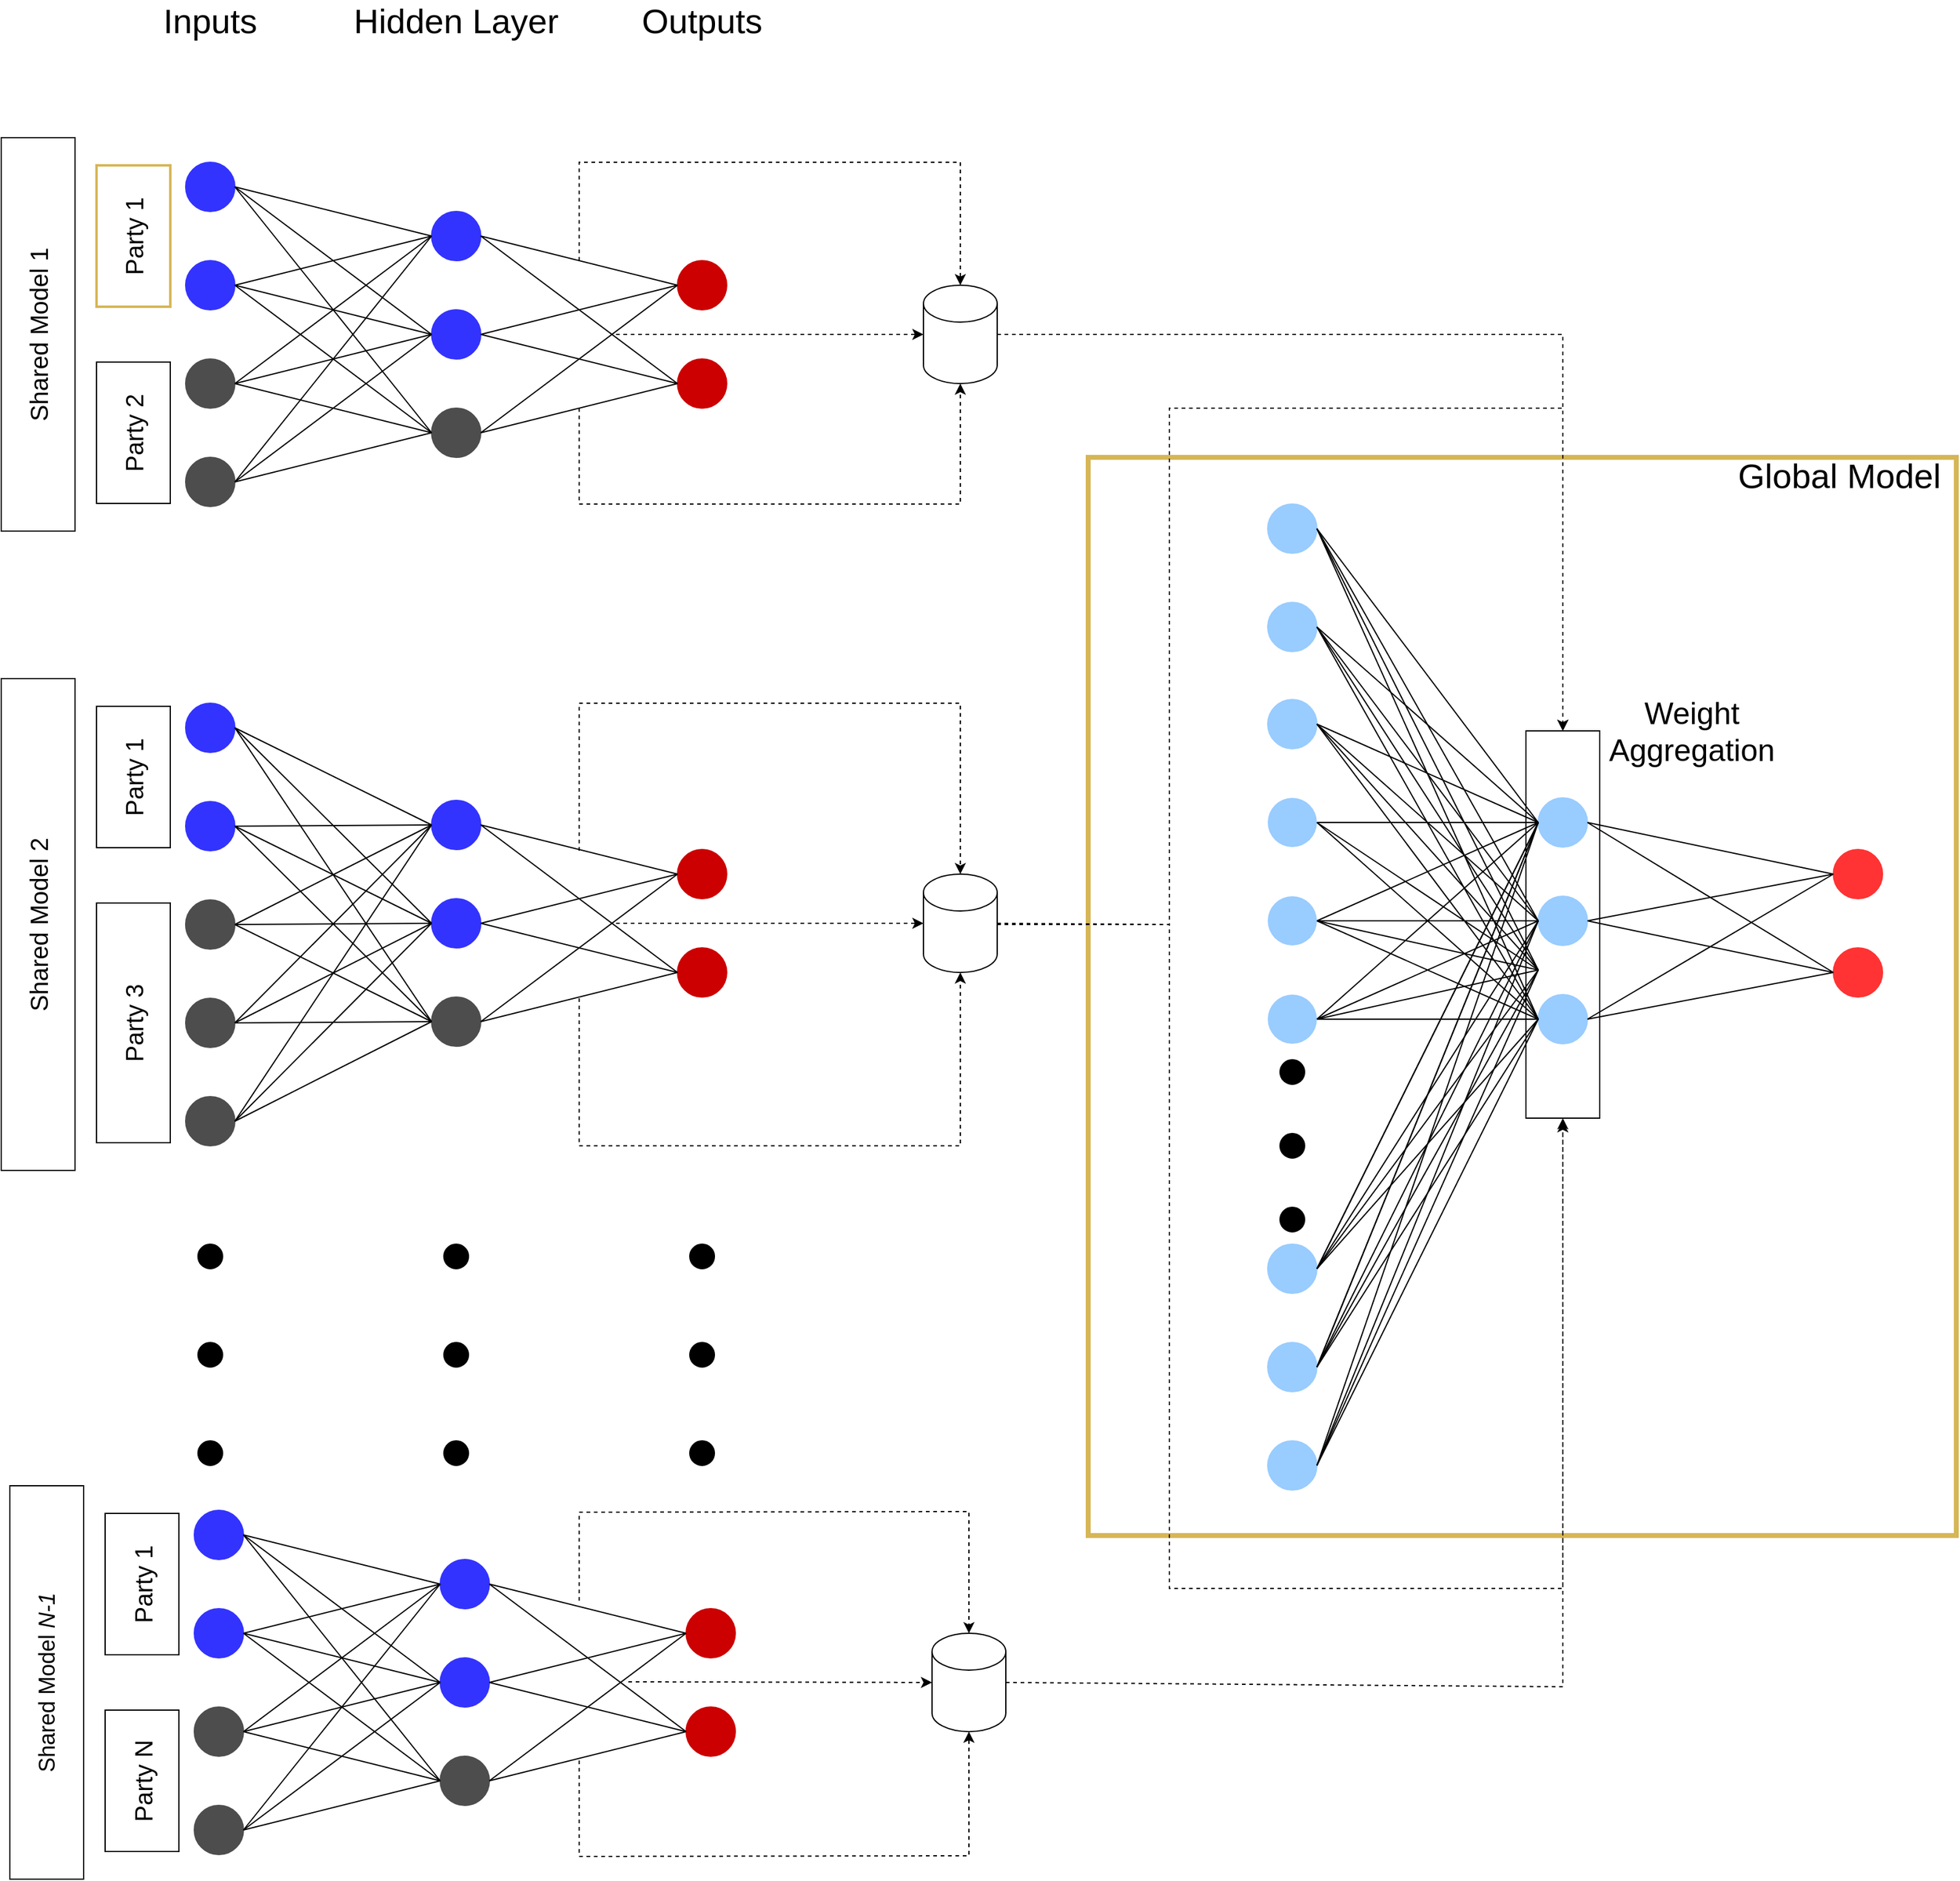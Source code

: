 <mxfile version="26.1.0">
  <diagram name="Page-1" id="Dd2k6ZitIPzUoGSmlqJK">
    <mxGraphModel dx="2120" dy="2193" grid="1" gridSize="10" guides="1" tooltips="1" connect="1" arrows="1" fold="1" page="1" pageScale="1" pageWidth="827" pageHeight="1169" math="0" shadow="0">
      <root>
        <mxCell id="0" />
        <mxCell id="1" parent="0" />
        <mxCell id="v-7nQs_0DuLFS-Alr0XC-5" value="" style="rounded=0;whiteSpace=wrap;html=1;rotation=90;" vertex="1" parent="1">
          <mxGeometry x="1122.5" y="790" width="315" height="60" as="geometry" />
        </mxCell>
        <mxCell id="fZSX2Tx-VuzL_oRfiSZg-1" value="" style="ellipse;whiteSpace=wrap;html=1;aspect=fixed;strokeColor=#4D4D4D;fillColor=#4D4D4D;" parent="1" vertex="1">
          <mxGeometry x="160" y="360" width="40" height="40" as="geometry" />
        </mxCell>
        <mxCell id="fZSX2Tx-VuzL_oRfiSZg-3" value="" style="ellipse;whiteSpace=wrap;html=1;aspect=fixed;strokeColor=#3333FF;fillColor=#3333FF;" parent="1" vertex="1">
          <mxGeometry x="160" y="200" width="40" height="40" as="geometry" />
        </mxCell>
        <mxCell id="fZSX2Tx-VuzL_oRfiSZg-4" value="" style="ellipse;whiteSpace=wrap;html=1;aspect=fixed;strokeColor=#3333FF;fillColor=#3333FF;" parent="1" vertex="1">
          <mxGeometry x="160" y="280" width="40" height="40" as="geometry" />
        </mxCell>
        <mxCell id="fZSX2Tx-VuzL_oRfiSZg-5" value="" style="ellipse;whiteSpace=wrap;html=1;aspect=fixed;strokeColor=#4D4D4D;fillColor=#4D4D4D;" parent="1" vertex="1">
          <mxGeometry x="160" y="440" width="40" height="40" as="geometry" />
        </mxCell>
        <mxCell id="fZSX2Tx-VuzL_oRfiSZg-7" value="" style="ellipse;whiteSpace=wrap;html=1;aspect=fixed;strokeColor=#3333FF;fillColor=#3333FF;" parent="1" vertex="1">
          <mxGeometry x="360" y="320" width="40" height="40" as="geometry" />
        </mxCell>
        <mxCell id="fZSX2Tx-VuzL_oRfiSZg-8" value="" style="ellipse;whiteSpace=wrap;html=1;aspect=fixed;strokeColor=#3333FF;fillColor=#3333FF;" parent="1" vertex="1">
          <mxGeometry x="360" y="240" width="40" height="40" as="geometry" />
        </mxCell>
        <mxCell id="fZSX2Tx-VuzL_oRfiSZg-10" value="" style="ellipse;whiteSpace=wrap;html=1;aspect=fixed;strokeColor=#4D4D4D;fillColor=#4D4D4D;" parent="1" vertex="1">
          <mxGeometry x="360" y="400" width="40" height="40" as="geometry" />
        </mxCell>
        <mxCell id="fZSX2Tx-VuzL_oRfiSZg-11" value="" style="ellipse;whiteSpace=wrap;html=1;aspect=fixed;strokeColor=#CC0000;fillColor=#CC0000;" parent="1" vertex="1">
          <mxGeometry x="560" y="280" width="40" height="40" as="geometry" />
        </mxCell>
        <mxCell id="fZSX2Tx-VuzL_oRfiSZg-12" value="" style="ellipse;whiteSpace=wrap;html=1;aspect=fixed;strokeColor=#CC0000;fillColor=#CC0000;" parent="1" vertex="1">
          <mxGeometry x="560" y="360" width="40" height="40" as="geometry" />
        </mxCell>
        <mxCell id="fZSX2Tx-VuzL_oRfiSZg-13" style="rounded=0;orthogonalLoop=1;jettySize=auto;html=1;exitX=1;exitY=0.5;exitDx=0;exitDy=0;entryX=0;entryY=0.5;entryDx=0;entryDy=0;endArrow=none;startFill=0;" parent="1" source="fZSX2Tx-VuzL_oRfiSZg-3" target="fZSX2Tx-VuzL_oRfiSZg-8" edge="1">
          <mxGeometry relative="1" as="geometry">
            <mxPoint x="210" y="230" as="sourcePoint" />
            <mxPoint x="330" y="190" as="targetPoint" />
          </mxGeometry>
        </mxCell>
        <mxCell id="fZSX2Tx-VuzL_oRfiSZg-14" style="rounded=0;orthogonalLoop=1;jettySize=auto;html=1;exitX=1;exitY=0.5;exitDx=0;exitDy=0;entryX=0;entryY=0.5;entryDx=0;entryDy=0;endArrow=none;startFill=0;" parent="1" source="fZSX2Tx-VuzL_oRfiSZg-3" target="fZSX2Tx-VuzL_oRfiSZg-7" edge="1">
          <mxGeometry relative="1" as="geometry">
            <mxPoint x="210" y="230" as="sourcePoint" />
            <mxPoint x="330" y="270" as="targetPoint" />
          </mxGeometry>
        </mxCell>
        <mxCell id="fZSX2Tx-VuzL_oRfiSZg-17" style="rounded=0;orthogonalLoop=1;jettySize=auto;html=1;exitX=1;exitY=0.5;exitDx=0;exitDy=0;entryX=0;entryY=0.5;entryDx=0;entryDy=0;endArrow=none;startFill=0;" parent="1" source="fZSX2Tx-VuzL_oRfiSZg-3" target="fZSX2Tx-VuzL_oRfiSZg-10" edge="1">
          <mxGeometry relative="1" as="geometry">
            <mxPoint x="230" y="250" as="sourcePoint" />
            <mxPoint x="350" y="370" as="targetPoint" />
          </mxGeometry>
        </mxCell>
        <mxCell id="fZSX2Tx-VuzL_oRfiSZg-18" style="rounded=0;orthogonalLoop=1;jettySize=auto;html=1;exitX=0;exitY=0.5;exitDx=0;exitDy=0;entryX=1;entryY=0.5;entryDx=0;entryDy=0;endArrow=none;startFill=0;" parent="1" source="fZSX2Tx-VuzL_oRfiSZg-8" target="fZSX2Tx-VuzL_oRfiSZg-1" edge="1">
          <mxGeometry relative="1" as="geometry">
            <mxPoint x="240" y="260" as="sourcePoint" />
            <mxPoint x="360" y="380" as="targetPoint" />
          </mxGeometry>
        </mxCell>
        <mxCell id="fZSX2Tx-VuzL_oRfiSZg-20" style="rounded=0;orthogonalLoop=1;jettySize=auto;html=1;exitX=0;exitY=0.5;exitDx=0;exitDy=0;entryX=1;entryY=0.5;entryDx=0;entryDy=0;endArrow=none;startFill=0;" parent="1" source="fZSX2Tx-VuzL_oRfiSZg-8" target="fZSX2Tx-VuzL_oRfiSZg-5" edge="1">
          <mxGeometry relative="1" as="geometry">
            <mxPoint x="330" y="190" as="sourcePoint" />
            <mxPoint x="210" y="470" as="targetPoint" />
          </mxGeometry>
        </mxCell>
        <mxCell id="fZSX2Tx-VuzL_oRfiSZg-22" style="rounded=0;orthogonalLoop=1;jettySize=auto;html=1;exitX=0;exitY=0.5;exitDx=0;exitDy=0;endArrow=none;startFill=0;entryX=1;entryY=0.5;entryDx=0;entryDy=0;" parent="1" source="fZSX2Tx-VuzL_oRfiSZg-7" target="fZSX2Tx-VuzL_oRfiSZg-5" edge="1">
          <mxGeometry relative="1" as="geometry">
            <mxPoint x="340" y="280" as="sourcePoint" />
            <mxPoint x="200" y="460" as="targetPoint" />
          </mxGeometry>
        </mxCell>
        <mxCell id="fZSX2Tx-VuzL_oRfiSZg-23" style="rounded=0;orthogonalLoop=1;jettySize=auto;html=1;exitX=0;exitY=0.5;exitDx=0;exitDy=0;entryX=1;entryY=0.5;entryDx=0;entryDy=0;endArrow=none;startFill=0;" parent="1" source="fZSX2Tx-VuzL_oRfiSZg-7" target="fZSX2Tx-VuzL_oRfiSZg-1" edge="1">
          <mxGeometry relative="1" as="geometry">
            <mxPoint x="330" y="270" as="sourcePoint" />
            <mxPoint x="210" y="390" as="targetPoint" />
          </mxGeometry>
        </mxCell>
        <mxCell id="fZSX2Tx-VuzL_oRfiSZg-25" style="rounded=0;orthogonalLoop=1;jettySize=auto;html=1;exitX=1;exitY=0.5;exitDx=0;exitDy=0;endArrow=none;startFill=0;entryX=0;entryY=0.5;entryDx=0;entryDy=0;" parent="1" source="fZSX2Tx-VuzL_oRfiSZg-4" target="fZSX2Tx-VuzL_oRfiSZg-8" edge="1">
          <mxGeometry relative="1" as="geometry">
            <mxPoint x="210" y="310" as="sourcePoint" />
            <mxPoint x="330" y="190" as="targetPoint" />
          </mxGeometry>
        </mxCell>
        <mxCell id="fZSX2Tx-VuzL_oRfiSZg-26" style="rounded=0;orthogonalLoop=1;jettySize=auto;html=1;exitX=1;exitY=0.5;exitDx=0;exitDy=0;endArrow=none;startFill=0;entryX=0;entryY=0.5;entryDx=0;entryDy=0;" parent="1" source="fZSX2Tx-VuzL_oRfiSZg-4" target="fZSX2Tx-VuzL_oRfiSZg-7" edge="1">
          <mxGeometry relative="1" as="geometry">
            <mxPoint x="210" y="310" as="sourcePoint" />
            <mxPoint x="330" y="270" as="targetPoint" />
          </mxGeometry>
        </mxCell>
        <mxCell id="fZSX2Tx-VuzL_oRfiSZg-27" style="rounded=0;orthogonalLoop=1;jettySize=auto;html=1;exitX=1;exitY=0.5;exitDx=0;exitDy=0;endArrow=none;startFill=0;entryX=0;entryY=0.5;entryDx=0;entryDy=0;" parent="1" source="fZSX2Tx-VuzL_oRfiSZg-4" target="fZSX2Tx-VuzL_oRfiSZg-10" edge="1">
          <mxGeometry relative="1" as="geometry">
            <mxPoint x="210" y="310" as="sourcePoint" />
            <mxPoint x="330" y="350" as="targetPoint" />
          </mxGeometry>
        </mxCell>
        <mxCell id="fZSX2Tx-VuzL_oRfiSZg-29" style="rounded=0;orthogonalLoop=1;jettySize=auto;html=1;endArrow=none;startFill=0;entryX=1;entryY=0.5;entryDx=0;entryDy=0;exitX=0;exitY=0.5;exitDx=0;exitDy=0;" parent="1" source="fZSX2Tx-VuzL_oRfiSZg-10" target="fZSX2Tx-VuzL_oRfiSZg-5" edge="1">
          <mxGeometry relative="1" as="geometry">
            <mxPoint x="330" y="510" as="sourcePoint" />
            <mxPoint x="200" y="460" as="targetPoint" />
          </mxGeometry>
        </mxCell>
        <mxCell id="fZSX2Tx-VuzL_oRfiSZg-30" style="rounded=0;orthogonalLoop=1;jettySize=auto;html=1;exitX=0;exitY=0.5;exitDx=0;exitDy=0;entryX=1;entryY=0.5;entryDx=0;entryDy=0;endArrow=none;startFill=0;" parent="1" source="fZSX2Tx-VuzL_oRfiSZg-10" target="fZSX2Tx-VuzL_oRfiSZg-1" edge="1">
          <mxGeometry relative="1" as="geometry">
            <mxPoint x="330" y="350" as="sourcePoint" />
            <mxPoint x="210" y="390" as="targetPoint" />
          </mxGeometry>
        </mxCell>
        <mxCell id="fZSX2Tx-VuzL_oRfiSZg-34" style="rounded=0;orthogonalLoop=1;jettySize=auto;html=1;exitX=1;exitY=0.5;exitDx=0;exitDy=0;entryX=0;entryY=0.5;entryDx=0;entryDy=0;endArrow=none;startFill=0;" parent="1" source="fZSX2Tx-VuzL_oRfiSZg-8" target="fZSX2Tx-VuzL_oRfiSZg-11" edge="1">
          <mxGeometry relative="1" as="geometry">
            <mxPoint x="410" y="190" as="sourcePoint" />
            <mxPoint x="530" y="390" as="targetPoint" />
          </mxGeometry>
        </mxCell>
        <mxCell id="fZSX2Tx-VuzL_oRfiSZg-35" style="rounded=0;orthogonalLoop=1;jettySize=auto;html=1;exitX=1;exitY=0.5;exitDx=0;exitDy=0;entryX=0;entryY=0.5;entryDx=0;entryDy=0;endArrow=none;startFill=0;" parent="1" source="fZSX2Tx-VuzL_oRfiSZg-8" target="fZSX2Tx-VuzL_oRfiSZg-12" edge="1">
          <mxGeometry relative="1" as="geometry">
            <mxPoint x="410" y="270" as="sourcePoint" />
            <mxPoint x="530" y="310" as="targetPoint" />
          </mxGeometry>
        </mxCell>
        <mxCell id="fZSX2Tx-VuzL_oRfiSZg-36" style="rounded=0;orthogonalLoop=1;jettySize=auto;html=1;exitX=1;exitY=0.5;exitDx=0;exitDy=0;entryX=0;entryY=0.5;entryDx=0;entryDy=0;endArrow=none;startFill=0;" parent="1" source="fZSX2Tx-VuzL_oRfiSZg-7" target="fZSX2Tx-VuzL_oRfiSZg-11" edge="1">
          <mxGeometry relative="1" as="geometry">
            <mxPoint x="410" y="270" as="sourcePoint" />
            <mxPoint x="530" y="390" as="targetPoint" />
          </mxGeometry>
        </mxCell>
        <mxCell id="fZSX2Tx-VuzL_oRfiSZg-37" style="rounded=0;orthogonalLoop=1;jettySize=auto;html=1;exitX=1;exitY=0.5;exitDx=0;exitDy=0;entryX=0;entryY=0.5;entryDx=0;entryDy=0;endArrow=none;startFill=0;" parent="1" source="fZSX2Tx-VuzL_oRfiSZg-10" target="fZSX2Tx-VuzL_oRfiSZg-12" edge="1">
          <mxGeometry relative="1" as="geometry">
            <mxPoint x="410" y="350" as="sourcePoint" />
            <mxPoint x="530" y="310" as="targetPoint" />
          </mxGeometry>
        </mxCell>
        <mxCell id="fZSX2Tx-VuzL_oRfiSZg-38" style="rounded=0;orthogonalLoop=1;jettySize=auto;html=1;exitX=1;exitY=0.5;exitDx=0;exitDy=0;entryX=0;entryY=0.5;entryDx=0;entryDy=0;endArrow=none;startFill=0;" parent="1" source="fZSX2Tx-VuzL_oRfiSZg-10" target="fZSX2Tx-VuzL_oRfiSZg-11" edge="1">
          <mxGeometry relative="1" as="geometry">
            <mxPoint x="410" y="430" as="sourcePoint" />
            <mxPoint x="530" y="390" as="targetPoint" />
          </mxGeometry>
        </mxCell>
        <mxCell id="fZSX2Tx-VuzL_oRfiSZg-39" style="rounded=0;orthogonalLoop=1;jettySize=auto;html=1;exitX=1;exitY=0.5;exitDx=0;exitDy=0;entryX=0;entryY=0.5;entryDx=0;entryDy=0;endArrow=none;startFill=0;" parent="1" source="fZSX2Tx-VuzL_oRfiSZg-7" target="fZSX2Tx-VuzL_oRfiSZg-12" edge="1">
          <mxGeometry relative="1" as="geometry">
            <mxPoint x="410" y="350" as="sourcePoint" />
            <mxPoint x="530" y="310" as="targetPoint" />
          </mxGeometry>
        </mxCell>
        <mxCell id="fZSX2Tx-VuzL_oRfiSZg-42" value="&lt;font style=&quot;font-size: 20px;&quot;&gt;Shared Model 1&lt;/font&gt;" style="rounded=0;whiteSpace=wrap;html=1;rotation=-90;" parent="1" vertex="1">
          <mxGeometry x="-120" y="310" width="320" height="60" as="geometry" />
        </mxCell>
        <mxCell id="fZSX2Tx-VuzL_oRfiSZg-43" value="&lt;font style=&quot;font-size: 20px;&quot;&gt;Party 1&lt;/font&gt;" style="rounded=0;whiteSpace=wrap;html=1;rotation=-90;strokeColor=#D6B656;strokeWidth=2;" parent="1" vertex="1">
          <mxGeometry x="60" y="230" width="115" height="60" as="geometry" />
        </mxCell>
        <mxCell id="fZSX2Tx-VuzL_oRfiSZg-44" value="&lt;font style=&quot;font-size: 20px;&quot;&gt;Party 2&lt;/font&gt;" style="rounded=0;whiteSpace=wrap;html=1;rotation=-90;" parent="1" vertex="1">
          <mxGeometry x="60" y="390" width="115" height="60" as="geometry" />
        </mxCell>
        <mxCell id="fZSX2Tx-VuzL_oRfiSZg-45" value="" style="ellipse;whiteSpace=wrap;html=1;aspect=fixed;strokeColor=#4D4D4D;fillColor=#4D4D4D;" parent="1" vertex="1">
          <mxGeometry x="160" y="800" width="40" height="40" as="geometry" />
        </mxCell>
        <mxCell id="fZSX2Tx-VuzL_oRfiSZg-47" value="" style="ellipse;whiteSpace=wrap;html=1;aspect=fixed;strokeColor=#3333FF;fillColor=#3333FF;" parent="1" vertex="1">
          <mxGeometry x="160" y="640" width="40" height="40" as="geometry" />
        </mxCell>
        <mxCell id="fZSX2Tx-VuzL_oRfiSZg-48" value="" style="ellipse;whiteSpace=wrap;html=1;aspect=fixed;strokeColor=#3333FF;fillColor=#3333FF;" parent="1" vertex="1">
          <mxGeometry x="160" y="720" width="40" height="40" as="geometry" />
        </mxCell>
        <mxCell id="fZSX2Tx-VuzL_oRfiSZg-49" value="" style="ellipse;whiteSpace=wrap;html=1;aspect=fixed;strokeColor=#4D4D4D;fillColor=#4D4D4D;" parent="1" vertex="1">
          <mxGeometry x="160" y="880" width="40" height="40" as="geometry" />
        </mxCell>
        <mxCell id="fZSX2Tx-VuzL_oRfiSZg-51" value="" style="ellipse;whiteSpace=wrap;html=1;aspect=fixed;strokeColor=#3333FF;fillColor=#3333FF;" parent="1" vertex="1">
          <mxGeometry x="360" y="799" width="40" height="40" as="geometry" />
        </mxCell>
        <mxCell id="fZSX2Tx-VuzL_oRfiSZg-52" value="" style="ellipse;whiteSpace=wrap;html=1;aspect=fixed;strokeColor=#3333FF;fillColor=#3333FF;" parent="1" vertex="1">
          <mxGeometry x="360" y="719" width="40" height="40" as="geometry" />
        </mxCell>
        <mxCell id="fZSX2Tx-VuzL_oRfiSZg-54" value="" style="ellipse;whiteSpace=wrap;html=1;aspect=fixed;strokeColor=#4D4D4D;fillColor=#4D4D4D;" parent="1" vertex="1">
          <mxGeometry x="360" y="879" width="40" height="40" as="geometry" />
        </mxCell>
        <mxCell id="fZSX2Tx-VuzL_oRfiSZg-55" value="" style="ellipse;whiteSpace=wrap;html=1;aspect=fixed;strokeColor=#CC0000;fillColor=#CC0000;" parent="1" vertex="1">
          <mxGeometry x="560" y="759" width="40" height="40" as="geometry" />
        </mxCell>
        <mxCell id="fZSX2Tx-VuzL_oRfiSZg-56" value="" style="ellipse;whiteSpace=wrap;html=1;aspect=fixed;strokeColor=#CC0000;fillColor=#CC0000;" parent="1" vertex="1">
          <mxGeometry x="560" y="839" width="40" height="40" as="geometry" />
        </mxCell>
        <mxCell id="fZSX2Tx-VuzL_oRfiSZg-57" style="rounded=0;orthogonalLoop=1;jettySize=auto;html=1;exitX=1;exitY=0.5;exitDx=0;exitDy=0;entryX=0;entryY=0.5;entryDx=0;entryDy=0;endArrow=none;startFill=0;" parent="1" source="fZSX2Tx-VuzL_oRfiSZg-47" target="fZSX2Tx-VuzL_oRfiSZg-52" edge="1">
          <mxGeometry relative="1" as="geometry">
            <mxPoint x="210" y="670" as="sourcePoint" />
            <mxPoint x="330" y="630" as="targetPoint" />
          </mxGeometry>
        </mxCell>
        <mxCell id="fZSX2Tx-VuzL_oRfiSZg-58" style="rounded=0;orthogonalLoop=1;jettySize=auto;html=1;exitX=1;exitY=0.5;exitDx=0;exitDy=0;entryX=0;entryY=0.5;entryDx=0;entryDy=0;endArrow=none;startFill=0;" parent="1" source="fZSX2Tx-VuzL_oRfiSZg-47" target="fZSX2Tx-VuzL_oRfiSZg-51" edge="1">
          <mxGeometry relative="1" as="geometry">
            <mxPoint x="210" y="670" as="sourcePoint" />
            <mxPoint x="330" y="710" as="targetPoint" />
          </mxGeometry>
        </mxCell>
        <mxCell id="fZSX2Tx-VuzL_oRfiSZg-61" style="rounded=0;orthogonalLoop=1;jettySize=auto;html=1;exitX=1;exitY=0.5;exitDx=0;exitDy=0;entryX=0;entryY=0.5;entryDx=0;entryDy=0;endArrow=none;startFill=0;" parent="1" source="fZSX2Tx-VuzL_oRfiSZg-47" target="fZSX2Tx-VuzL_oRfiSZg-54" edge="1">
          <mxGeometry relative="1" as="geometry">
            <mxPoint x="230" y="690" as="sourcePoint" />
            <mxPoint x="350" y="810" as="targetPoint" />
          </mxGeometry>
        </mxCell>
        <mxCell id="fZSX2Tx-VuzL_oRfiSZg-62" style="rounded=0;orthogonalLoop=1;jettySize=auto;html=1;exitX=0;exitY=0.5;exitDx=0;exitDy=0;entryX=1;entryY=0.5;entryDx=0;entryDy=0;endArrow=none;startFill=0;" parent="1" source="fZSX2Tx-VuzL_oRfiSZg-52" target="fZSX2Tx-VuzL_oRfiSZg-45" edge="1">
          <mxGeometry relative="1" as="geometry">
            <mxPoint x="240" y="700" as="sourcePoint" />
            <mxPoint x="360" y="820" as="targetPoint" />
          </mxGeometry>
        </mxCell>
        <mxCell id="fZSX2Tx-VuzL_oRfiSZg-64" style="rounded=0;orthogonalLoop=1;jettySize=auto;html=1;exitX=0;exitY=0.5;exitDx=0;exitDy=0;entryX=1;entryY=0.5;entryDx=0;entryDy=0;endArrow=none;startFill=0;" parent="1" source="fZSX2Tx-VuzL_oRfiSZg-52" target="fZSX2Tx-VuzL_oRfiSZg-49" edge="1">
          <mxGeometry relative="1" as="geometry">
            <mxPoint x="330" y="630" as="sourcePoint" />
            <mxPoint x="210" y="910" as="targetPoint" />
          </mxGeometry>
        </mxCell>
        <mxCell id="fZSX2Tx-VuzL_oRfiSZg-66" style="rounded=0;orthogonalLoop=1;jettySize=auto;html=1;exitX=0;exitY=0.5;exitDx=0;exitDy=0;endArrow=none;startFill=0;entryX=1;entryY=0.5;entryDx=0;entryDy=0;" parent="1" source="fZSX2Tx-VuzL_oRfiSZg-51" target="fZSX2Tx-VuzL_oRfiSZg-49" edge="1">
          <mxGeometry relative="1" as="geometry">
            <mxPoint x="340" y="720" as="sourcePoint" />
            <mxPoint x="200" y="900" as="targetPoint" />
          </mxGeometry>
        </mxCell>
        <mxCell id="fZSX2Tx-VuzL_oRfiSZg-67" style="rounded=0;orthogonalLoop=1;jettySize=auto;html=1;exitX=0;exitY=0.5;exitDx=0;exitDy=0;entryX=1;entryY=0.5;entryDx=0;entryDy=0;endArrow=none;startFill=0;" parent="1" source="fZSX2Tx-VuzL_oRfiSZg-51" target="fZSX2Tx-VuzL_oRfiSZg-45" edge="1">
          <mxGeometry relative="1" as="geometry">
            <mxPoint x="330" y="710" as="sourcePoint" />
            <mxPoint x="210" y="830" as="targetPoint" />
          </mxGeometry>
        </mxCell>
        <mxCell id="fZSX2Tx-VuzL_oRfiSZg-69" style="rounded=0;orthogonalLoop=1;jettySize=auto;html=1;exitX=1;exitY=0.5;exitDx=0;exitDy=0;endArrow=none;startFill=0;entryX=0;entryY=0.5;entryDx=0;entryDy=0;" parent="1" source="fZSX2Tx-VuzL_oRfiSZg-48" target="fZSX2Tx-VuzL_oRfiSZg-52" edge="1">
          <mxGeometry relative="1" as="geometry">
            <mxPoint x="210" y="750" as="sourcePoint" />
            <mxPoint x="330" y="630" as="targetPoint" />
          </mxGeometry>
        </mxCell>
        <mxCell id="fZSX2Tx-VuzL_oRfiSZg-70" style="rounded=0;orthogonalLoop=1;jettySize=auto;html=1;exitX=1;exitY=0.5;exitDx=0;exitDy=0;endArrow=none;startFill=0;entryX=0;entryY=0.5;entryDx=0;entryDy=0;" parent="1" source="fZSX2Tx-VuzL_oRfiSZg-48" target="fZSX2Tx-VuzL_oRfiSZg-51" edge="1">
          <mxGeometry relative="1" as="geometry">
            <mxPoint x="210" y="750" as="sourcePoint" />
            <mxPoint x="330" y="710" as="targetPoint" />
          </mxGeometry>
        </mxCell>
        <mxCell id="fZSX2Tx-VuzL_oRfiSZg-71" style="rounded=0;orthogonalLoop=1;jettySize=auto;html=1;exitX=1;exitY=0.5;exitDx=0;exitDy=0;endArrow=none;startFill=0;entryX=0;entryY=0.5;entryDx=0;entryDy=0;" parent="1" source="fZSX2Tx-VuzL_oRfiSZg-48" target="fZSX2Tx-VuzL_oRfiSZg-54" edge="1">
          <mxGeometry relative="1" as="geometry">
            <mxPoint x="210" y="750" as="sourcePoint" />
            <mxPoint x="330" y="790" as="targetPoint" />
          </mxGeometry>
        </mxCell>
        <mxCell id="fZSX2Tx-VuzL_oRfiSZg-73" style="rounded=0;orthogonalLoop=1;jettySize=auto;html=1;endArrow=none;startFill=0;entryX=1;entryY=0.5;entryDx=0;entryDy=0;exitX=0;exitY=0.5;exitDx=0;exitDy=0;" parent="1" source="fZSX2Tx-VuzL_oRfiSZg-54" target="fZSX2Tx-VuzL_oRfiSZg-49" edge="1">
          <mxGeometry relative="1" as="geometry">
            <mxPoint x="330" y="950" as="sourcePoint" />
            <mxPoint x="200" y="900" as="targetPoint" />
          </mxGeometry>
        </mxCell>
        <mxCell id="fZSX2Tx-VuzL_oRfiSZg-74" style="rounded=0;orthogonalLoop=1;jettySize=auto;html=1;exitX=0;exitY=0.5;exitDx=0;exitDy=0;entryX=1;entryY=0.5;entryDx=0;entryDy=0;endArrow=none;startFill=0;" parent="1" source="fZSX2Tx-VuzL_oRfiSZg-54" target="fZSX2Tx-VuzL_oRfiSZg-45" edge="1">
          <mxGeometry relative="1" as="geometry">
            <mxPoint x="330" y="790" as="sourcePoint" />
            <mxPoint x="210" y="830" as="targetPoint" />
          </mxGeometry>
        </mxCell>
        <mxCell id="fZSX2Tx-VuzL_oRfiSZg-78" style="rounded=0;orthogonalLoop=1;jettySize=auto;html=1;exitX=1;exitY=0.5;exitDx=0;exitDy=0;entryX=0;entryY=0.5;entryDx=0;entryDy=0;endArrow=none;startFill=0;" parent="1" source="fZSX2Tx-VuzL_oRfiSZg-52" target="fZSX2Tx-VuzL_oRfiSZg-55" edge="1">
          <mxGeometry relative="1" as="geometry">
            <mxPoint x="410" y="630" as="sourcePoint" />
            <mxPoint x="530" y="830" as="targetPoint" />
          </mxGeometry>
        </mxCell>
        <mxCell id="fZSX2Tx-VuzL_oRfiSZg-79" style="rounded=0;orthogonalLoop=1;jettySize=auto;html=1;exitX=1;exitY=0.5;exitDx=0;exitDy=0;entryX=0;entryY=0.5;entryDx=0;entryDy=0;endArrow=none;startFill=0;" parent="1" source="fZSX2Tx-VuzL_oRfiSZg-52" target="fZSX2Tx-VuzL_oRfiSZg-56" edge="1">
          <mxGeometry relative="1" as="geometry">
            <mxPoint x="410" y="710" as="sourcePoint" />
            <mxPoint x="530" y="750" as="targetPoint" />
          </mxGeometry>
        </mxCell>
        <mxCell id="fZSX2Tx-VuzL_oRfiSZg-80" style="rounded=0;orthogonalLoop=1;jettySize=auto;html=1;exitX=1;exitY=0.5;exitDx=0;exitDy=0;entryX=0;entryY=0.5;entryDx=0;entryDy=0;endArrow=none;startFill=0;" parent="1" source="fZSX2Tx-VuzL_oRfiSZg-51" target="fZSX2Tx-VuzL_oRfiSZg-55" edge="1">
          <mxGeometry relative="1" as="geometry">
            <mxPoint x="410" y="710" as="sourcePoint" />
            <mxPoint x="530" y="830" as="targetPoint" />
          </mxGeometry>
        </mxCell>
        <mxCell id="fZSX2Tx-VuzL_oRfiSZg-81" style="rounded=0;orthogonalLoop=1;jettySize=auto;html=1;exitX=1;exitY=0.5;exitDx=0;exitDy=0;entryX=0;entryY=0.5;entryDx=0;entryDy=0;endArrow=none;startFill=0;" parent="1" source="fZSX2Tx-VuzL_oRfiSZg-54" target="fZSX2Tx-VuzL_oRfiSZg-56" edge="1">
          <mxGeometry relative="1" as="geometry">
            <mxPoint x="410" y="790" as="sourcePoint" />
            <mxPoint x="530" y="750" as="targetPoint" />
          </mxGeometry>
        </mxCell>
        <mxCell id="fZSX2Tx-VuzL_oRfiSZg-82" style="rounded=0;orthogonalLoop=1;jettySize=auto;html=1;exitX=1;exitY=0.5;exitDx=0;exitDy=0;entryX=0;entryY=0.5;entryDx=0;entryDy=0;endArrow=none;startFill=0;" parent="1" source="fZSX2Tx-VuzL_oRfiSZg-54" target="fZSX2Tx-VuzL_oRfiSZg-55" edge="1">
          <mxGeometry relative="1" as="geometry">
            <mxPoint x="410" y="870" as="sourcePoint" />
            <mxPoint x="530" y="830" as="targetPoint" />
          </mxGeometry>
        </mxCell>
        <mxCell id="fZSX2Tx-VuzL_oRfiSZg-83" style="rounded=0;orthogonalLoop=1;jettySize=auto;html=1;exitX=1;exitY=0.5;exitDx=0;exitDy=0;entryX=0;entryY=0.5;entryDx=0;entryDy=0;endArrow=none;startFill=0;" parent="1" source="fZSX2Tx-VuzL_oRfiSZg-51" target="fZSX2Tx-VuzL_oRfiSZg-56" edge="1">
          <mxGeometry relative="1" as="geometry">
            <mxPoint x="410" y="790" as="sourcePoint" />
            <mxPoint x="530" y="750" as="targetPoint" />
          </mxGeometry>
        </mxCell>
        <mxCell id="fZSX2Tx-VuzL_oRfiSZg-86" value="&lt;font style=&quot;font-size: 20px;&quot;&gt;Shared Model 2&lt;/font&gt;" style="rounded=0;whiteSpace=wrap;html=1;rotation=-90;" parent="1" vertex="1">
          <mxGeometry x="-160" y="790" width="400" height="60" as="geometry" />
        </mxCell>
        <mxCell id="fZSX2Tx-VuzL_oRfiSZg-87" value="&lt;font style=&quot;font-size: 20px;&quot;&gt;Party 1&lt;/font&gt;" style="rounded=0;whiteSpace=wrap;html=1;rotation=-90;" parent="1" vertex="1">
          <mxGeometry x="60" y="670" width="115" height="60" as="geometry" />
        </mxCell>
        <mxCell id="fZSX2Tx-VuzL_oRfiSZg-88" value="&lt;font style=&quot;font-size: 20px;&quot;&gt;Party 3&lt;/font&gt;" style="rounded=0;whiteSpace=wrap;html=1;rotation=-90;" parent="1" vertex="1">
          <mxGeometry x="20" y="870" width="195" height="60" as="geometry" />
        </mxCell>
        <mxCell id="fZSX2Tx-VuzL_oRfiSZg-90" value="" style="ellipse;whiteSpace=wrap;html=1;aspect=fixed;strokeColor=#4D4D4D;fillColor=#4D4D4D;" parent="1" vertex="1">
          <mxGeometry x="160" y="960" width="40" height="40" as="geometry" />
        </mxCell>
        <mxCell id="fZSX2Tx-VuzL_oRfiSZg-92" style="rounded=0;orthogonalLoop=1;jettySize=auto;html=1;endArrow=none;startFill=0;entryX=1;entryY=0.5;entryDx=0;entryDy=0;exitX=0;exitY=0.5;exitDx=0;exitDy=0;" parent="1" source="fZSX2Tx-VuzL_oRfiSZg-52" target="fZSX2Tx-VuzL_oRfiSZg-90" edge="1">
          <mxGeometry relative="1" as="geometry">
            <mxPoint x="330" y="630" as="sourcePoint" />
            <mxPoint x="210" y="990" as="targetPoint" />
          </mxGeometry>
        </mxCell>
        <mxCell id="fZSX2Tx-VuzL_oRfiSZg-93" style="rounded=0;orthogonalLoop=1;jettySize=auto;html=1;endArrow=none;startFill=0;entryX=1;entryY=0.5;entryDx=0;entryDy=0;exitX=0;exitY=0.5;exitDx=0;exitDy=0;" parent="1" source="fZSX2Tx-VuzL_oRfiSZg-51" target="fZSX2Tx-VuzL_oRfiSZg-90" edge="1">
          <mxGeometry relative="1" as="geometry">
            <mxPoint x="330" y="710" as="sourcePoint" />
            <mxPoint x="210" y="990" as="targetPoint" />
          </mxGeometry>
        </mxCell>
        <mxCell id="fZSX2Tx-VuzL_oRfiSZg-94" style="rounded=0;orthogonalLoop=1;jettySize=auto;html=1;endArrow=none;startFill=0;exitX=0;exitY=0.5;exitDx=0;exitDy=0;" parent="1" source="fZSX2Tx-VuzL_oRfiSZg-54" edge="1">
          <mxGeometry relative="1" as="geometry">
            <mxPoint x="330" y="790" as="sourcePoint" />
            <mxPoint x="200" y="980" as="targetPoint" />
          </mxGeometry>
        </mxCell>
        <mxCell id="fZSX2Tx-VuzL_oRfiSZg-103" value="" style="ellipse;whiteSpace=wrap;html=1;aspect=fixed;strokeColor=none;fillColor=#99CCFF;strokeWidth=4;" parent="1" vertex="1">
          <mxGeometry x="1040" y="797" width="40" height="40" as="geometry" />
        </mxCell>
        <mxCell id="fZSX2Tx-VuzL_oRfiSZg-104" value="" style="ellipse;whiteSpace=wrap;html=1;aspect=fixed;strokeColor=none;fillColor=#99CCFF;strokeWidth=4;" parent="1" vertex="1">
          <mxGeometry x="1040" y="877" width="40" height="40" as="geometry" />
        </mxCell>
        <mxCell id="fZSX2Tx-VuzL_oRfiSZg-105" value="" style="ellipse;whiteSpace=wrap;html=1;aspect=fixed;strokeColor=#99CCFF;fillColor=#99CCFF;" parent="1" vertex="1">
          <mxGeometry x="1260" y="877" width="40" height="40" as="geometry" />
        </mxCell>
        <mxCell id="fZSX2Tx-VuzL_oRfiSZg-109" value="" style="ellipse;whiteSpace=wrap;html=1;aspect=fixed;strokeColor=#FF3333;fillColor=#FF3333;" parent="1" vertex="1">
          <mxGeometry x="1500" y="759" width="40" height="40" as="geometry" />
        </mxCell>
        <mxCell id="fZSX2Tx-VuzL_oRfiSZg-110" value="" style="ellipse;whiteSpace=wrap;html=1;aspect=fixed;strokeColor=#FF3333;fillColor=#FF3333;" parent="1" vertex="1">
          <mxGeometry x="1500" y="839" width="40" height="40" as="geometry" />
        </mxCell>
        <mxCell id="fZSX2Tx-VuzL_oRfiSZg-111" style="rounded=0;orthogonalLoop=1;jettySize=auto;html=1;exitX=1;exitY=0.5;exitDx=0;exitDy=0;entryX=0;entryY=0.5;entryDx=0;entryDy=0;endArrow=none;startFill=0;" parent="1" source="fZSX2Tx-VuzL_oRfiSZg-103" target="fZSX2Tx-VuzL_oRfiSZg-105" edge="1">
          <mxGeometry relative="1" as="geometry">
            <mxPoint x="1110" y="871" as="sourcePoint" />
            <mxPoint x="1230" y="1031" as="targetPoint" />
          </mxGeometry>
        </mxCell>
        <mxCell id="fZSX2Tx-VuzL_oRfiSZg-112" style="rounded=0;orthogonalLoop=1;jettySize=auto;html=1;exitX=1;exitY=0.5;exitDx=0;exitDy=0;entryX=0;entryY=0.5;entryDx=0;entryDy=0;endArrow=none;startFill=0;" parent="1" source="fZSX2Tx-VuzL_oRfiSZg-104" target="fZSX2Tx-VuzL_oRfiSZg-105" edge="1">
          <mxGeometry relative="1" as="geometry">
            <mxPoint x="1090" y="827" as="sourcePoint" />
            <mxPoint x="1210" y="751" as="targetPoint" />
          </mxGeometry>
        </mxCell>
        <mxCell id="fZSX2Tx-VuzL_oRfiSZg-113" style="rounded=0;orthogonalLoop=1;jettySize=auto;html=1;exitX=1;exitY=0.5;exitDx=0;exitDy=0;entryX=0;entryY=0.5;entryDx=0;entryDy=0;endArrow=none;startFill=0;" parent="1" source="fZSX2Tx-VuzL_oRfiSZg-103" edge="1">
          <mxGeometry relative="1" as="geometry">
            <mxPoint x="1090" y="907" as="sourcePoint" />
            <mxPoint x="1260" y="857" as="targetPoint" />
          </mxGeometry>
        </mxCell>
        <mxCell id="fZSX2Tx-VuzL_oRfiSZg-114" style="rounded=0;orthogonalLoop=1;jettySize=auto;html=1;exitX=1;exitY=0.5;exitDx=0;exitDy=0;entryX=0;entryY=0.5;entryDx=0;entryDy=0;endArrow=none;startFill=0;" parent="1" source="fZSX2Tx-VuzL_oRfiSZg-104" edge="1">
          <mxGeometry relative="1" as="geometry">
            <mxPoint x="1090" y="827" as="sourcePoint" />
            <mxPoint x="1260" y="857" as="targetPoint" />
          </mxGeometry>
        </mxCell>
        <mxCell id="fZSX2Tx-VuzL_oRfiSZg-119" style="rounded=0;orthogonalLoop=1;jettySize=auto;html=1;exitX=1;exitY=0.5;exitDx=0;exitDy=0;entryX=0;entryY=0.5;entryDx=0;entryDy=0;endArrow=none;startFill=0;" parent="1" source="fZSX2Tx-VuzL_oRfiSZg-105" target="fZSX2Tx-VuzL_oRfiSZg-109" edge="1">
          <mxGeometry relative="1" as="geometry">
            <mxPoint x="1360" y="780" as="sourcePoint" />
            <mxPoint x="1480" y="774" as="targetPoint" />
          </mxGeometry>
        </mxCell>
        <mxCell id="fZSX2Tx-VuzL_oRfiSZg-120" style="rounded=0;orthogonalLoop=1;jettySize=auto;html=1;exitX=1;exitY=0.5;exitDx=0;exitDy=0;entryX=0;entryY=0.5;entryDx=0;entryDy=0;endArrow=none;startFill=0;" parent="1" source="fZSX2Tx-VuzL_oRfiSZg-105" target="fZSX2Tx-VuzL_oRfiSZg-110" edge="1">
          <mxGeometry relative="1" as="geometry">
            <mxPoint x="1310" y="791" as="sourcePoint" />
            <mxPoint x="1430" y="867" as="targetPoint" />
          </mxGeometry>
        </mxCell>
        <mxCell id="fZSX2Tx-VuzL_oRfiSZg-135" value="&lt;font style=&quot;font-size: 28px;&quot;&gt;Inputs&lt;/font&gt;" style="text;html=1;align=center;verticalAlign=middle;whiteSpace=wrap;rounded=0;" parent="1" vertex="1">
          <mxGeometry x="150" y="70" width="60" height="30" as="geometry" />
        </mxCell>
        <mxCell id="fZSX2Tx-VuzL_oRfiSZg-136" value="&lt;font style=&quot;font-size: 28px;&quot;&gt;Hidden Layer&lt;/font&gt;" style="text;html=1;align=center;verticalAlign=middle;whiteSpace=wrap;rounded=0;" parent="1" vertex="1">
          <mxGeometry x="280" y="70" width="200" height="30" as="geometry" />
        </mxCell>
        <mxCell id="fZSX2Tx-VuzL_oRfiSZg-137" value="&lt;font style=&quot;font-size: 28px;&quot;&gt;Outputs&lt;/font&gt;" style="text;html=1;align=center;verticalAlign=middle;whiteSpace=wrap;rounded=0;" parent="1" vertex="1">
          <mxGeometry x="485" y="70" width="190" height="30" as="geometry" />
        </mxCell>
        <mxCell id="fZSX2Tx-VuzL_oRfiSZg-138" value="" style="whiteSpace=wrap;html=1;fillColor=none;strokeColor=#d6b656;strokeWidth=4;" parent="1" vertex="1">
          <mxGeometry x="894" y="440" width="706" height="877" as="geometry" />
        </mxCell>
        <mxCell id="fZSX2Tx-VuzL_oRfiSZg-139" value="&lt;span style=&quot;font-size: 28px;&quot;&gt;Global Model&lt;/span&gt;" style="text;html=1;align=center;verticalAlign=middle;whiteSpace=wrap;rounded=0;" parent="1" vertex="1">
          <mxGeometry x="1410" y="440" width="190" height="30" as="geometry" />
        </mxCell>
        <mxCell id="fZSX2Tx-VuzL_oRfiSZg-149" value="" style="ellipse;whiteSpace=wrap;html=1;aspect=fixed;strokeColor=#4D4D4D;fillColor=#4D4D4D;" parent="1" vertex="1">
          <mxGeometry x="167" y="1456.5" width="40" height="40" as="geometry" />
        </mxCell>
        <mxCell id="fZSX2Tx-VuzL_oRfiSZg-151" value="" style="ellipse;whiteSpace=wrap;html=1;aspect=fixed;strokeColor=#3333FF;fillColor=#3333FF;" parent="1" vertex="1">
          <mxGeometry x="167" y="1296.5" width="40" height="40" as="geometry" />
        </mxCell>
        <mxCell id="fZSX2Tx-VuzL_oRfiSZg-152" value="" style="ellipse;whiteSpace=wrap;html=1;aspect=fixed;strokeColor=#3333FF;fillColor=#3333FF;" parent="1" vertex="1">
          <mxGeometry x="167" y="1376.5" width="40" height="40" as="geometry" />
        </mxCell>
        <mxCell id="fZSX2Tx-VuzL_oRfiSZg-153" value="" style="ellipse;whiteSpace=wrap;html=1;aspect=fixed;strokeColor=#4D4D4D;fillColor=#4D4D4D;" parent="1" vertex="1">
          <mxGeometry x="167" y="1536.5" width="40" height="40" as="geometry" />
        </mxCell>
        <mxCell id="fZSX2Tx-VuzL_oRfiSZg-155" value="" style="ellipse;whiteSpace=wrap;html=1;aspect=fixed;strokeColor=#3333FF;fillColor=#3333FF;" parent="1" vertex="1">
          <mxGeometry x="367" y="1416.5" width="40" height="40" as="geometry" />
        </mxCell>
        <mxCell id="fZSX2Tx-VuzL_oRfiSZg-156" value="" style="ellipse;whiteSpace=wrap;html=1;aspect=fixed;strokeColor=#3333FF;fillColor=#3333FF;" parent="1" vertex="1">
          <mxGeometry x="367" y="1336.5" width="40" height="40" as="geometry" />
        </mxCell>
        <mxCell id="fZSX2Tx-VuzL_oRfiSZg-158" value="" style="ellipse;whiteSpace=wrap;html=1;aspect=fixed;strokeColor=#4D4D4D;fillColor=#4D4D4D;" parent="1" vertex="1">
          <mxGeometry x="367" y="1496.5" width="40" height="40" as="geometry" />
        </mxCell>
        <mxCell id="fZSX2Tx-VuzL_oRfiSZg-159" value="" style="ellipse;whiteSpace=wrap;html=1;aspect=fixed;strokeColor=#CC0000;fillColor=#CC0000;" parent="1" vertex="1">
          <mxGeometry x="567" y="1376.5" width="40" height="40" as="geometry" />
        </mxCell>
        <mxCell id="fZSX2Tx-VuzL_oRfiSZg-160" value="" style="ellipse;whiteSpace=wrap;html=1;aspect=fixed;strokeColor=#CC0000;fillColor=#CC0000;" parent="1" vertex="1">
          <mxGeometry x="567" y="1456.5" width="40" height="40" as="geometry" />
        </mxCell>
        <mxCell id="fZSX2Tx-VuzL_oRfiSZg-161" style="rounded=0;orthogonalLoop=1;jettySize=auto;html=1;exitX=1;exitY=0.5;exitDx=0;exitDy=0;entryX=0;entryY=0.5;entryDx=0;entryDy=0;endArrow=none;startFill=0;" parent="1" source="fZSX2Tx-VuzL_oRfiSZg-151" target="fZSX2Tx-VuzL_oRfiSZg-156" edge="1">
          <mxGeometry relative="1" as="geometry">
            <mxPoint x="217" y="1326.5" as="sourcePoint" />
            <mxPoint x="337" y="1286.5" as="targetPoint" />
          </mxGeometry>
        </mxCell>
        <mxCell id="fZSX2Tx-VuzL_oRfiSZg-162" style="rounded=0;orthogonalLoop=1;jettySize=auto;html=1;exitX=1;exitY=0.5;exitDx=0;exitDy=0;entryX=0;entryY=0.5;entryDx=0;entryDy=0;endArrow=none;startFill=0;" parent="1" source="fZSX2Tx-VuzL_oRfiSZg-151" target="fZSX2Tx-VuzL_oRfiSZg-155" edge="1">
          <mxGeometry relative="1" as="geometry">
            <mxPoint x="217" y="1326.5" as="sourcePoint" />
            <mxPoint x="337" y="1366.5" as="targetPoint" />
          </mxGeometry>
        </mxCell>
        <mxCell id="fZSX2Tx-VuzL_oRfiSZg-165" style="rounded=0;orthogonalLoop=1;jettySize=auto;html=1;exitX=1;exitY=0.5;exitDx=0;exitDy=0;entryX=0;entryY=0.5;entryDx=0;entryDy=0;endArrow=none;startFill=0;" parent="1" source="fZSX2Tx-VuzL_oRfiSZg-151" target="fZSX2Tx-VuzL_oRfiSZg-158" edge="1">
          <mxGeometry relative="1" as="geometry">
            <mxPoint x="237" y="1346.5" as="sourcePoint" />
            <mxPoint x="357" y="1466.5" as="targetPoint" />
          </mxGeometry>
        </mxCell>
        <mxCell id="fZSX2Tx-VuzL_oRfiSZg-166" style="rounded=0;orthogonalLoop=1;jettySize=auto;html=1;exitX=0;exitY=0.5;exitDx=0;exitDy=0;entryX=1;entryY=0.5;entryDx=0;entryDy=0;endArrow=none;startFill=0;" parent="1" source="fZSX2Tx-VuzL_oRfiSZg-156" target="fZSX2Tx-VuzL_oRfiSZg-149" edge="1">
          <mxGeometry relative="1" as="geometry">
            <mxPoint x="247" y="1356.5" as="sourcePoint" />
            <mxPoint x="367" y="1476.5" as="targetPoint" />
          </mxGeometry>
        </mxCell>
        <mxCell id="fZSX2Tx-VuzL_oRfiSZg-168" style="rounded=0;orthogonalLoop=1;jettySize=auto;html=1;exitX=0;exitY=0.5;exitDx=0;exitDy=0;entryX=1;entryY=0.5;entryDx=0;entryDy=0;endArrow=none;startFill=0;" parent="1" source="fZSX2Tx-VuzL_oRfiSZg-156" target="fZSX2Tx-VuzL_oRfiSZg-153" edge="1">
          <mxGeometry relative="1" as="geometry">
            <mxPoint x="337" y="1286.5" as="sourcePoint" />
            <mxPoint x="217" y="1566.5" as="targetPoint" />
          </mxGeometry>
        </mxCell>
        <mxCell id="fZSX2Tx-VuzL_oRfiSZg-170" style="rounded=0;orthogonalLoop=1;jettySize=auto;html=1;exitX=0;exitY=0.5;exitDx=0;exitDy=0;endArrow=none;startFill=0;entryX=1;entryY=0.5;entryDx=0;entryDy=0;" parent="1" source="fZSX2Tx-VuzL_oRfiSZg-155" target="fZSX2Tx-VuzL_oRfiSZg-153" edge="1">
          <mxGeometry relative="1" as="geometry">
            <mxPoint x="347" y="1376.5" as="sourcePoint" />
            <mxPoint x="207" y="1556.5" as="targetPoint" />
          </mxGeometry>
        </mxCell>
        <mxCell id="fZSX2Tx-VuzL_oRfiSZg-171" style="rounded=0;orthogonalLoop=1;jettySize=auto;html=1;exitX=0;exitY=0.5;exitDx=0;exitDy=0;entryX=1;entryY=0.5;entryDx=0;entryDy=0;endArrow=none;startFill=0;" parent="1" source="fZSX2Tx-VuzL_oRfiSZg-155" target="fZSX2Tx-VuzL_oRfiSZg-149" edge="1">
          <mxGeometry relative="1" as="geometry">
            <mxPoint x="337" y="1366.5" as="sourcePoint" />
            <mxPoint x="217" y="1486.5" as="targetPoint" />
          </mxGeometry>
        </mxCell>
        <mxCell id="fZSX2Tx-VuzL_oRfiSZg-173" style="rounded=0;orthogonalLoop=1;jettySize=auto;html=1;exitX=1;exitY=0.5;exitDx=0;exitDy=0;endArrow=none;startFill=0;entryX=0;entryY=0.5;entryDx=0;entryDy=0;" parent="1" source="fZSX2Tx-VuzL_oRfiSZg-152" target="fZSX2Tx-VuzL_oRfiSZg-156" edge="1">
          <mxGeometry relative="1" as="geometry">
            <mxPoint x="217" y="1406.5" as="sourcePoint" />
            <mxPoint x="337" y="1286.5" as="targetPoint" />
          </mxGeometry>
        </mxCell>
        <mxCell id="fZSX2Tx-VuzL_oRfiSZg-174" style="rounded=0;orthogonalLoop=1;jettySize=auto;html=1;exitX=1;exitY=0.5;exitDx=0;exitDy=0;endArrow=none;startFill=0;entryX=0;entryY=0.5;entryDx=0;entryDy=0;" parent="1" source="fZSX2Tx-VuzL_oRfiSZg-152" target="fZSX2Tx-VuzL_oRfiSZg-155" edge="1">
          <mxGeometry relative="1" as="geometry">
            <mxPoint x="217" y="1406.5" as="sourcePoint" />
            <mxPoint x="337" y="1366.5" as="targetPoint" />
          </mxGeometry>
        </mxCell>
        <mxCell id="fZSX2Tx-VuzL_oRfiSZg-175" style="rounded=0;orthogonalLoop=1;jettySize=auto;html=1;exitX=1;exitY=0.5;exitDx=0;exitDy=0;endArrow=none;startFill=0;entryX=0;entryY=0.5;entryDx=0;entryDy=0;" parent="1" source="fZSX2Tx-VuzL_oRfiSZg-152" target="fZSX2Tx-VuzL_oRfiSZg-158" edge="1">
          <mxGeometry relative="1" as="geometry">
            <mxPoint x="217" y="1406.5" as="sourcePoint" />
            <mxPoint x="337" y="1446.5" as="targetPoint" />
          </mxGeometry>
        </mxCell>
        <mxCell id="fZSX2Tx-VuzL_oRfiSZg-177" style="rounded=0;orthogonalLoop=1;jettySize=auto;html=1;endArrow=none;startFill=0;entryX=1;entryY=0.5;entryDx=0;entryDy=0;exitX=0;exitY=0.5;exitDx=0;exitDy=0;" parent="1" source="fZSX2Tx-VuzL_oRfiSZg-158" target="fZSX2Tx-VuzL_oRfiSZg-153" edge="1">
          <mxGeometry relative="1" as="geometry">
            <mxPoint x="337" y="1606.5" as="sourcePoint" />
            <mxPoint x="207" y="1556.5" as="targetPoint" />
          </mxGeometry>
        </mxCell>
        <mxCell id="fZSX2Tx-VuzL_oRfiSZg-178" style="rounded=0;orthogonalLoop=1;jettySize=auto;html=1;exitX=0;exitY=0.5;exitDx=0;exitDy=0;entryX=1;entryY=0.5;entryDx=0;entryDy=0;endArrow=none;startFill=0;" parent="1" source="fZSX2Tx-VuzL_oRfiSZg-158" target="fZSX2Tx-VuzL_oRfiSZg-149" edge="1">
          <mxGeometry relative="1" as="geometry">
            <mxPoint x="337" y="1446.5" as="sourcePoint" />
            <mxPoint x="217" y="1486.5" as="targetPoint" />
          </mxGeometry>
        </mxCell>
        <mxCell id="fZSX2Tx-VuzL_oRfiSZg-182" style="rounded=0;orthogonalLoop=1;jettySize=auto;html=1;exitX=1;exitY=0.5;exitDx=0;exitDy=0;entryX=0;entryY=0.5;entryDx=0;entryDy=0;endArrow=none;startFill=0;" parent="1" source="fZSX2Tx-VuzL_oRfiSZg-156" target="fZSX2Tx-VuzL_oRfiSZg-159" edge="1">
          <mxGeometry relative="1" as="geometry">
            <mxPoint x="417" y="1247.5" as="sourcePoint" />
            <mxPoint x="537" y="1447.5" as="targetPoint" />
          </mxGeometry>
        </mxCell>
        <mxCell id="fZSX2Tx-VuzL_oRfiSZg-183" style="rounded=0;orthogonalLoop=1;jettySize=auto;html=1;exitX=1;exitY=0.5;exitDx=0;exitDy=0;entryX=0;entryY=0.5;entryDx=0;entryDy=0;endArrow=none;startFill=0;" parent="1" source="fZSX2Tx-VuzL_oRfiSZg-156" target="fZSX2Tx-VuzL_oRfiSZg-160" edge="1">
          <mxGeometry relative="1" as="geometry">
            <mxPoint x="417" y="1327.5" as="sourcePoint" />
            <mxPoint x="537" y="1367.5" as="targetPoint" />
          </mxGeometry>
        </mxCell>
        <mxCell id="fZSX2Tx-VuzL_oRfiSZg-184" style="rounded=0;orthogonalLoop=1;jettySize=auto;html=1;exitX=1;exitY=0.5;exitDx=0;exitDy=0;entryX=0;entryY=0.5;entryDx=0;entryDy=0;endArrow=none;startFill=0;" parent="1" source="fZSX2Tx-VuzL_oRfiSZg-155" target="fZSX2Tx-VuzL_oRfiSZg-159" edge="1">
          <mxGeometry relative="1" as="geometry">
            <mxPoint x="417" y="1327.5" as="sourcePoint" />
            <mxPoint x="537" y="1447.5" as="targetPoint" />
          </mxGeometry>
        </mxCell>
        <mxCell id="fZSX2Tx-VuzL_oRfiSZg-185" style="rounded=0;orthogonalLoop=1;jettySize=auto;html=1;exitX=1;exitY=0.5;exitDx=0;exitDy=0;entryX=0;entryY=0.5;entryDx=0;entryDy=0;endArrow=none;startFill=0;" parent="1" source="fZSX2Tx-VuzL_oRfiSZg-158" target="fZSX2Tx-VuzL_oRfiSZg-160" edge="1">
          <mxGeometry relative="1" as="geometry">
            <mxPoint x="417" y="1407.5" as="sourcePoint" />
            <mxPoint x="537" y="1367.5" as="targetPoint" />
          </mxGeometry>
        </mxCell>
        <mxCell id="fZSX2Tx-VuzL_oRfiSZg-186" style="rounded=0;orthogonalLoop=1;jettySize=auto;html=1;exitX=1;exitY=0.5;exitDx=0;exitDy=0;entryX=0;entryY=0.5;entryDx=0;entryDy=0;endArrow=none;startFill=0;" parent="1" source="fZSX2Tx-VuzL_oRfiSZg-158" target="fZSX2Tx-VuzL_oRfiSZg-159" edge="1">
          <mxGeometry relative="1" as="geometry">
            <mxPoint x="417" y="1487.5" as="sourcePoint" />
            <mxPoint x="537" y="1447.5" as="targetPoint" />
          </mxGeometry>
        </mxCell>
        <mxCell id="fZSX2Tx-VuzL_oRfiSZg-187" style="rounded=0;orthogonalLoop=1;jettySize=auto;html=1;exitX=1;exitY=0.5;exitDx=0;exitDy=0;entryX=0;entryY=0.5;entryDx=0;entryDy=0;endArrow=none;startFill=0;" parent="1" source="fZSX2Tx-VuzL_oRfiSZg-155" target="fZSX2Tx-VuzL_oRfiSZg-160" edge="1">
          <mxGeometry relative="1" as="geometry">
            <mxPoint x="417" y="1407.5" as="sourcePoint" />
            <mxPoint x="537" y="1367.5" as="targetPoint" />
          </mxGeometry>
        </mxCell>
        <mxCell id="fZSX2Tx-VuzL_oRfiSZg-190" value="&lt;font style=&quot;font-size: 18px;&quot;&gt;Shared Model &lt;i&gt;N-1&lt;/i&gt;&lt;/font&gt;" style="rounded=0;whiteSpace=wrap;html=1;rotation=-90;" parent="1" vertex="1">
          <mxGeometry x="-113" y="1406.5" width="320" height="60" as="geometry" />
        </mxCell>
        <mxCell id="fZSX2Tx-VuzL_oRfiSZg-191" value="&lt;font style=&quot;font-size: 20px;&quot;&gt;Party 1&lt;/font&gt;" style="rounded=0;whiteSpace=wrap;html=1;rotation=-90;" parent="1" vertex="1">
          <mxGeometry x="67" y="1326.5" width="115" height="60" as="geometry" />
        </mxCell>
        <mxCell id="akp7HB05Ez-BgF-G3p8F-1" value="" style="ellipse;whiteSpace=wrap;html=1;aspect=fixed;strokeColor=#99CCFF;fillColor=#99CCFF;" parent="1" vertex="1">
          <mxGeometry x="1040" y="637" width="40" height="40" as="geometry" />
        </mxCell>
        <mxCell id="akp7HB05Ez-BgF-G3p8F-2" value="" style="ellipse;whiteSpace=wrap;html=1;aspect=fixed;strokeColor=none;fillColor=#99CCFF;strokeWidth=4;" parent="1" vertex="1">
          <mxGeometry x="1040" y="717" width="40" height="40" as="geometry" />
        </mxCell>
        <mxCell id="akp7HB05Ez-BgF-G3p8F-3" value="" style="ellipse;whiteSpace=wrap;html=1;aspect=fixed;strokeColor=#99CCFF;fillColor=#99CCFF;" parent="1" vertex="1">
          <mxGeometry x="1040" y="1240" width="40" height="40" as="geometry" />
        </mxCell>
        <mxCell id="akp7HB05Ez-BgF-G3p8F-5" value="" style="ellipse;whiteSpace=wrap;html=1;aspect=fixed;strokeColor=#99CCFF;fillColor=#99CCFF;" parent="1" vertex="1">
          <mxGeometry x="1040" y="1080" width="40" height="40" as="geometry" />
        </mxCell>
        <mxCell id="akp7HB05Ez-BgF-G3p8F-6" value="" style="ellipse;whiteSpace=wrap;html=1;aspect=fixed;strokeColor=#99CCFF;fillColor=#99CCFF;" parent="1" vertex="1">
          <mxGeometry x="1040" y="1160" width="40" height="40" as="geometry" />
        </mxCell>
        <mxCell id="akp7HB05Ez-BgF-G3p8F-7" value="" style="ellipse;whiteSpace=wrap;html=1;aspect=fixed;strokeColor=#99CCFF;fillColor=#99CCFF;" parent="1" vertex="1">
          <mxGeometry x="1040" y="478" width="40" height="40" as="geometry" />
        </mxCell>
        <mxCell id="akp7HB05Ez-BgF-G3p8F-8" value="" style="ellipse;whiteSpace=wrap;html=1;aspect=fixed;strokeColor=#99CCFF;fillColor=#99CCFF;" parent="1" vertex="1">
          <mxGeometry x="1040" y="558" width="40" height="40" as="geometry" />
        </mxCell>
        <mxCell id="akp7HB05Ez-BgF-G3p8F-9" value="&lt;font style=&quot;font-size: 20px;&quot;&gt;Party N&lt;/font&gt;" style="rounded=0;whiteSpace=wrap;html=1;rotation=-90;" parent="1" vertex="1">
          <mxGeometry x="67" y="1486.5" width="115" height="60" as="geometry" />
        </mxCell>
        <mxCell id="akp7HB05Ez-BgF-G3p8F-18" value="" style="shape=cylinder3;whiteSpace=wrap;html=1;boundedLbl=1;backgroundOutline=1;size=15;" parent="1" vertex="1">
          <mxGeometry x="760" y="300" width="60" height="80" as="geometry" />
        </mxCell>
        <mxCell id="akp7HB05Ez-BgF-G3p8F-24" value="" style="shape=cylinder3;whiteSpace=wrap;html=1;boundedLbl=1;backgroundOutline=1;size=15;" parent="1" vertex="1">
          <mxGeometry x="760" y="779" width="60" height="80" as="geometry" />
        </mxCell>
        <mxCell id="akp7HB05Ez-BgF-G3p8F-31" value="" style="shape=cylinder3;whiteSpace=wrap;html=1;boundedLbl=1;backgroundOutline=1;size=15;" parent="1" vertex="1">
          <mxGeometry x="767" y="1396.5" width="60" height="80" as="geometry" />
        </mxCell>
        <mxCell id="akp7HB05Ez-BgF-G3p8F-44" value="" style="ellipse;whiteSpace=wrap;html=1;aspect=fixed;strokeColor=#99CCFF;fillColor=#99CCFF;" parent="1" vertex="1">
          <mxGeometry x="1260" y="717" width="40" height="40" as="geometry" />
        </mxCell>
        <mxCell id="akp7HB05Ez-BgF-G3p8F-45" value="" style="ellipse;whiteSpace=wrap;html=1;aspect=fixed;strokeColor=#99CCFF;fillColor=#99CCFF;" parent="1" vertex="1">
          <mxGeometry x="1260" y="797" width="40" height="40" as="geometry" />
        </mxCell>
        <mxCell id="akp7HB05Ez-BgF-G3p8F-46" style="rounded=0;orthogonalLoop=1;jettySize=auto;html=1;endArrow=none;startFill=0;entryX=1;entryY=0.5;entryDx=0;entryDy=0;exitX=0;exitY=0.5;exitDx=0;exitDy=0;" parent="1" source="akp7HB05Ez-BgF-G3p8F-44" target="akp7HB05Ez-BgF-G3p8F-7" edge="1">
          <mxGeometry relative="1" as="geometry">
            <mxPoint x="1490" y="575" as="sourcePoint" />
            <mxPoint x="1270" y="421" as="targetPoint" />
          </mxGeometry>
        </mxCell>
        <mxCell id="akp7HB05Ez-BgF-G3p8F-47" style="rounded=0;orthogonalLoop=1;jettySize=auto;html=1;endArrow=none;startFill=0;entryX=1;entryY=0.5;entryDx=0;entryDy=0;exitX=0;exitY=0.5;exitDx=0;exitDy=0;" parent="1" source="akp7HB05Ez-BgF-G3p8F-44" target="akp7HB05Ez-BgF-G3p8F-8" edge="1">
          <mxGeometry relative="1" as="geometry">
            <mxPoint x="1210" y="587" as="sourcePoint" />
            <mxPoint x="1090" y="508" as="targetPoint" />
          </mxGeometry>
        </mxCell>
        <mxCell id="akp7HB05Ez-BgF-G3p8F-48" style="rounded=0;orthogonalLoop=1;jettySize=auto;html=1;endArrow=none;startFill=0;entryX=1;entryY=0.5;entryDx=0;entryDy=0;exitX=0;exitY=0.5;exitDx=0;exitDy=0;" parent="1" source="akp7HB05Ez-BgF-G3p8F-44" target="akp7HB05Ez-BgF-G3p8F-1" edge="1">
          <mxGeometry relative="1" as="geometry">
            <mxPoint x="1210" y="587" as="sourcePoint" />
            <mxPoint x="1090" y="588" as="targetPoint" />
          </mxGeometry>
        </mxCell>
        <mxCell id="akp7HB05Ez-BgF-G3p8F-49" style="rounded=0;orthogonalLoop=1;jettySize=auto;html=1;endArrow=none;startFill=0;entryX=1;entryY=0.5;entryDx=0;entryDy=0;exitX=0;exitY=0.5;exitDx=0;exitDy=0;" parent="1" source="akp7HB05Ez-BgF-G3p8F-44" target="akp7HB05Ez-BgF-G3p8F-2" edge="1">
          <mxGeometry relative="1" as="geometry">
            <mxPoint x="1210" y="587" as="sourcePoint" />
            <mxPoint x="1090" y="667" as="targetPoint" />
          </mxGeometry>
        </mxCell>
        <mxCell id="akp7HB05Ez-BgF-G3p8F-50" style="rounded=0;orthogonalLoop=1;jettySize=auto;html=1;endArrow=none;startFill=0;entryX=1;entryY=0.5;entryDx=0;entryDy=0;exitX=0;exitY=0.5;exitDx=0;exitDy=0;" parent="1" source="akp7HB05Ez-BgF-G3p8F-44" target="fZSX2Tx-VuzL_oRfiSZg-103" edge="1">
          <mxGeometry relative="1" as="geometry">
            <mxPoint x="1210" y="587" as="sourcePoint" />
            <mxPoint x="1090" y="747" as="targetPoint" />
          </mxGeometry>
        </mxCell>
        <mxCell id="akp7HB05Ez-BgF-G3p8F-51" style="rounded=0;orthogonalLoop=1;jettySize=auto;html=1;endArrow=none;startFill=0;entryX=1;entryY=0.5;entryDx=0;entryDy=0;exitX=0;exitY=0.5;exitDx=0;exitDy=0;" parent="1" source="akp7HB05Ez-BgF-G3p8F-44" target="fZSX2Tx-VuzL_oRfiSZg-104" edge="1">
          <mxGeometry relative="1" as="geometry">
            <mxPoint x="1210" y="587" as="sourcePoint" />
            <mxPoint x="1090" y="827" as="targetPoint" />
          </mxGeometry>
        </mxCell>
        <mxCell id="akp7HB05Ez-BgF-G3p8F-52" style="rounded=0;orthogonalLoop=1;jettySize=auto;html=1;endArrow=none;startFill=0;entryX=1;entryY=0.5;entryDx=0;entryDy=0;exitX=0;exitY=0.5;exitDx=0;exitDy=0;" parent="1" source="akp7HB05Ez-BgF-G3p8F-44" target="akp7HB05Ez-BgF-G3p8F-5" edge="1">
          <mxGeometry relative="1" as="geometry">
            <mxPoint x="1220" y="597" as="sourcePoint" />
            <mxPoint x="1100" y="837" as="targetPoint" />
          </mxGeometry>
        </mxCell>
        <mxCell id="akp7HB05Ez-BgF-G3p8F-53" style="rounded=0;orthogonalLoop=1;jettySize=auto;html=1;endArrow=none;startFill=0;entryX=1;entryY=0.5;entryDx=0;entryDy=0;exitX=0;exitY=0.5;exitDx=0;exitDy=0;" parent="1" source="akp7HB05Ez-BgF-G3p8F-44" target="akp7HB05Ez-BgF-G3p8F-6" edge="1">
          <mxGeometry relative="1" as="geometry">
            <mxPoint x="1230" y="607" as="sourcePoint" />
            <mxPoint x="1110" y="847" as="targetPoint" />
          </mxGeometry>
        </mxCell>
        <mxCell id="akp7HB05Ez-BgF-G3p8F-54" style="rounded=0;orthogonalLoop=1;jettySize=auto;html=1;endArrow=none;startFill=0;entryX=1;entryY=0.5;entryDx=0;entryDy=0;exitX=0;exitY=0.5;exitDx=0;exitDy=0;" parent="1" source="akp7HB05Ez-BgF-G3p8F-44" target="akp7HB05Ez-BgF-G3p8F-3" edge="1">
          <mxGeometry relative="1" as="geometry">
            <mxPoint x="1240" y="617" as="sourcePoint" />
            <mxPoint x="1120" y="857" as="targetPoint" />
          </mxGeometry>
        </mxCell>
        <mxCell id="akp7HB05Ez-BgF-G3p8F-55" style="rounded=0;orthogonalLoop=1;jettySize=auto;html=1;endArrow=none;startFill=0;entryX=1;entryY=0.5;entryDx=0;entryDy=0;exitX=0;exitY=0.5;exitDx=0;exitDy=0;" parent="1" source="akp7HB05Ez-BgF-G3p8F-45" target="akp7HB05Ez-BgF-G3p8F-7" edge="1">
          <mxGeometry relative="1" as="geometry">
            <mxPoint x="1250" y="627" as="sourcePoint" />
            <mxPoint x="1130" y="867" as="targetPoint" />
          </mxGeometry>
        </mxCell>
        <mxCell id="akp7HB05Ez-BgF-G3p8F-56" style="rounded=0;orthogonalLoop=1;jettySize=auto;html=1;endArrow=none;startFill=0;entryX=1;entryY=0.5;entryDx=0;entryDy=0;exitX=0;exitY=0.5;exitDx=0;exitDy=0;" parent="1" source="fZSX2Tx-VuzL_oRfiSZg-105" target="akp7HB05Ez-BgF-G3p8F-7" edge="1">
          <mxGeometry relative="1" as="geometry">
            <mxPoint x="1270" y="667" as="sourcePoint" />
            <mxPoint x="1090" y="508" as="targetPoint" />
          </mxGeometry>
        </mxCell>
        <mxCell id="akp7HB05Ez-BgF-G3p8F-57" style="rounded=0;orthogonalLoop=1;jettySize=auto;html=1;endArrow=none;startFill=0;entryX=1;entryY=0.5;entryDx=0;entryDy=0;exitX=0;exitY=0.5;exitDx=0;exitDy=0;" parent="1" target="akp7HB05Ez-BgF-G3p8F-7" edge="1">
          <mxGeometry relative="1" as="geometry">
            <mxPoint x="1260" y="857" as="sourcePoint" />
            <mxPoint x="1090" y="508" as="targetPoint" />
          </mxGeometry>
        </mxCell>
        <mxCell id="akp7HB05Ez-BgF-G3p8F-61" style="rounded=0;orthogonalLoop=1;jettySize=auto;html=1;endArrow=none;startFill=0;entryX=1;entryY=0.5;entryDx=0;entryDy=0;exitX=0;exitY=0.5;exitDx=0;exitDy=0;" parent="1" source="akp7HB05Ez-BgF-G3p8F-45" target="akp7HB05Ez-BgF-G3p8F-8" edge="1">
          <mxGeometry relative="1" as="geometry">
            <mxPoint x="1270" y="987" as="sourcePoint" />
            <mxPoint x="1090" y="508" as="targetPoint" />
          </mxGeometry>
        </mxCell>
        <mxCell id="akp7HB05Ez-BgF-G3p8F-62" style="rounded=0;orthogonalLoop=1;jettySize=auto;html=1;endArrow=none;startFill=0;entryX=1;entryY=0.5;entryDx=0;entryDy=0;exitX=0;exitY=0.5;exitDx=0;exitDy=0;" parent="1" source="fZSX2Tx-VuzL_oRfiSZg-105" target="akp7HB05Ez-BgF-G3p8F-1" edge="1">
          <mxGeometry relative="1" as="geometry">
            <mxPoint x="1270" y="667" as="sourcePoint" />
            <mxPoint x="1090" y="588" as="targetPoint" />
          </mxGeometry>
        </mxCell>
        <mxCell id="akp7HB05Ez-BgF-G3p8F-63" style="rounded=0;orthogonalLoop=1;jettySize=auto;html=1;endArrow=none;startFill=0;entryX=1;entryY=0.5;entryDx=0;entryDy=0;exitX=0;exitY=0.5;exitDx=0;exitDy=0;" parent="1" source="fZSX2Tx-VuzL_oRfiSZg-105" target="akp7HB05Ez-BgF-G3p8F-2" edge="1">
          <mxGeometry relative="1" as="geometry">
            <mxPoint x="1270" y="747" as="sourcePoint" />
            <mxPoint x="1090" y="667" as="targetPoint" />
          </mxGeometry>
        </mxCell>
        <mxCell id="akp7HB05Ez-BgF-G3p8F-65" style="rounded=0;orthogonalLoop=1;jettySize=auto;html=1;endArrow=none;startFill=0;entryX=1;entryY=0.5;entryDx=0;entryDy=0;exitX=0;exitY=0.5;exitDx=0;exitDy=0;" parent="1" target="akp7HB05Ez-BgF-G3p8F-2" edge="1">
          <mxGeometry relative="1" as="geometry">
            <mxPoint x="1260" y="857" as="sourcePoint" />
            <mxPoint x="1100" y="757" as="targetPoint" />
          </mxGeometry>
        </mxCell>
        <mxCell id="akp7HB05Ez-BgF-G3p8F-68" style="rounded=0;orthogonalLoop=1;jettySize=auto;html=1;endArrow=none;startFill=0;entryX=1;entryY=0.5;entryDx=0;entryDy=0;exitX=0;exitY=0.5;exitDx=0;exitDy=0;" parent="1" source="akp7HB05Ez-BgF-G3p8F-45" target="fZSX2Tx-VuzL_oRfiSZg-103" edge="1">
          <mxGeometry relative="1" as="geometry">
            <mxPoint x="1270" y="587" as="sourcePoint" />
            <mxPoint x="1090" y="827" as="targetPoint" />
          </mxGeometry>
        </mxCell>
        <mxCell id="akp7HB05Ez-BgF-G3p8F-69" style="rounded=0;orthogonalLoop=1;jettySize=auto;html=1;endArrow=none;startFill=0;entryX=1;entryY=0.5;entryDx=0;entryDy=0;exitX=0;exitY=0.5;exitDx=0;exitDy=0;" parent="1" source="akp7HB05Ez-BgF-G3p8F-45" target="fZSX2Tx-VuzL_oRfiSZg-104" edge="1">
          <mxGeometry relative="1" as="geometry">
            <mxPoint x="1270" y="667" as="sourcePoint" />
            <mxPoint x="1090" y="827" as="targetPoint" />
          </mxGeometry>
        </mxCell>
        <mxCell id="akp7HB05Ez-BgF-G3p8F-70" style="rounded=0;orthogonalLoop=1;jettySize=auto;html=1;exitX=1;exitY=0.5;exitDx=0;exitDy=0;entryX=0;entryY=0.5;entryDx=0;entryDy=0;endArrow=none;startFill=0;" parent="1" source="akp7HB05Ez-BgF-G3p8F-5" target="akp7HB05Ez-BgF-G3p8F-44" edge="1">
          <mxGeometry relative="1" as="geometry">
            <mxPoint x="1090" y="907" as="sourcePoint" />
            <mxPoint x="1270" y="987" as="targetPoint" />
          </mxGeometry>
        </mxCell>
        <mxCell id="akp7HB05Ez-BgF-G3p8F-71" style="rounded=0;orthogonalLoop=1;jettySize=auto;html=1;exitX=1;exitY=0.5;exitDx=0;exitDy=0;entryX=0;entryY=0.5;entryDx=0;entryDy=0;endArrow=none;startFill=0;" parent="1" source="akp7HB05Ez-BgF-G3p8F-5" target="akp7HB05Ez-BgF-G3p8F-45" edge="1">
          <mxGeometry relative="1" as="geometry">
            <mxPoint x="1090" y="987" as="sourcePoint" />
            <mxPoint x="1270" y="587" as="targetPoint" />
          </mxGeometry>
        </mxCell>
        <mxCell id="akp7HB05Ez-BgF-G3p8F-72" style="rounded=0;orthogonalLoop=1;jettySize=auto;html=1;exitX=1;exitY=0.5;exitDx=0;exitDy=0;entryX=0;entryY=0.5;entryDx=0;entryDy=0;endArrow=none;startFill=0;" parent="1" source="akp7HB05Ez-BgF-G3p8F-5" target="fZSX2Tx-VuzL_oRfiSZg-105" edge="1">
          <mxGeometry relative="1" as="geometry">
            <mxPoint x="1090" y="987" as="sourcePoint" />
            <mxPoint x="1270" y="667" as="targetPoint" />
          </mxGeometry>
        </mxCell>
        <mxCell id="akp7HB05Ez-BgF-G3p8F-73" style="rounded=0;orthogonalLoop=1;jettySize=auto;html=1;exitX=1;exitY=0.5;exitDx=0;exitDy=0;entryX=0;entryY=0.5;entryDx=0;entryDy=0;endArrow=none;startFill=0;" parent="1" source="akp7HB05Ez-BgF-G3p8F-5" edge="1">
          <mxGeometry relative="1" as="geometry">
            <mxPoint x="1090" y="987" as="sourcePoint" />
            <mxPoint x="1260" y="857" as="targetPoint" />
          </mxGeometry>
        </mxCell>
        <mxCell id="akp7HB05Ez-BgF-G3p8F-78" style="rounded=0;orthogonalLoop=1;jettySize=auto;html=1;exitX=1;exitY=0.5;exitDx=0;exitDy=0;entryX=0;entryY=0.5;entryDx=0;entryDy=0;endArrow=none;startFill=0;" parent="1" source="akp7HB05Ez-BgF-G3p8F-6" edge="1">
          <mxGeometry relative="1" as="geometry">
            <mxPoint x="1090" y="1067" as="sourcePoint" />
            <mxPoint x="1260" y="857" as="targetPoint" />
          </mxGeometry>
        </mxCell>
        <mxCell id="akp7HB05Ez-BgF-G3p8F-79" style="rounded=0;orthogonalLoop=1;jettySize=auto;html=1;exitX=1;exitY=0.5;exitDx=0;exitDy=0;entryX=0;entryY=0.5;entryDx=0;entryDy=0;endArrow=none;startFill=0;" parent="1" source="akp7HB05Ez-BgF-G3p8F-6" target="fZSX2Tx-VuzL_oRfiSZg-105" edge="1">
          <mxGeometry relative="1" as="geometry">
            <mxPoint x="1090" y="1067" as="sourcePoint" />
            <mxPoint x="1270" y="827" as="targetPoint" />
          </mxGeometry>
        </mxCell>
        <mxCell id="akp7HB05Ez-BgF-G3p8F-80" style="rounded=0;orthogonalLoop=1;jettySize=auto;html=1;exitX=1;exitY=0.5;exitDx=0;exitDy=0;entryX=0;entryY=0.5;entryDx=0;entryDy=0;endArrow=none;startFill=0;" parent="1" source="akp7HB05Ez-BgF-G3p8F-6" target="akp7HB05Ez-BgF-G3p8F-45" edge="1">
          <mxGeometry relative="1" as="geometry">
            <mxPoint x="1090" y="1067" as="sourcePoint" />
            <mxPoint x="1270" y="747" as="targetPoint" />
          </mxGeometry>
        </mxCell>
        <mxCell id="akp7HB05Ez-BgF-G3p8F-81" style="rounded=0;orthogonalLoop=1;jettySize=auto;html=1;exitX=1;exitY=0.5;exitDx=0;exitDy=0;entryX=0;entryY=0.5;entryDx=0;entryDy=0;endArrow=none;startFill=0;" parent="1" source="akp7HB05Ez-BgF-G3p8F-6" target="akp7HB05Ez-BgF-G3p8F-44" edge="1">
          <mxGeometry relative="1" as="geometry">
            <mxPoint x="1090" y="1067" as="sourcePoint" />
            <mxPoint x="1270" y="667" as="targetPoint" />
          </mxGeometry>
        </mxCell>
        <mxCell id="akp7HB05Ez-BgF-G3p8F-82" style="rounded=0;orthogonalLoop=1;jettySize=auto;html=1;endArrow=none;startFill=0;entryX=1;entryY=0.5;entryDx=0;entryDy=0;exitX=0;exitY=0.5;exitDx=0;exitDy=0;" parent="1" source="akp7HB05Ez-BgF-G3p8F-45" target="akp7HB05Ez-BgF-G3p8F-3" edge="1">
          <mxGeometry relative="1" as="geometry">
            <mxPoint x="1270" y="587" as="sourcePoint" />
            <mxPoint x="1090" y="1147" as="targetPoint" />
          </mxGeometry>
        </mxCell>
        <mxCell id="akp7HB05Ez-BgF-G3p8F-83" style="rounded=0;orthogonalLoop=1;jettySize=auto;html=1;endArrow=none;startFill=0;entryX=1;entryY=0.5;entryDx=0;entryDy=0;exitX=0;exitY=0.5;exitDx=0;exitDy=0;" parent="1" source="fZSX2Tx-VuzL_oRfiSZg-105" target="akp7HB05Ez-BgF-G3p8F-3" edge="1">
          <mxGeometry relative="1" as="geometry">
            <mxPoint x="1270" y="667" as="sourcePoint" />
            <mxPoint x="1090" y="1147" as="targetPoint" />
          </mxGeometry>
        </mxCell>
        <mxCell id="akp7HB05Ez-BgF-G3p8F-84" style="rounded=0;orthogonalLoop=1;jettySize=auto;html=1;endArrow=none;startFill=0;entryX=1;entryY=0.5;entryDx=0;entryDy=0;exitX=0;exitY=0.5;exitDx=0;exitDy=0;" parent="1" target="akp7HB05Ez-BgF-G3p8F-3" edge="1">
          <mxGeometry relative="1" as="geometry">
            <mxPoint x="1260" y="857" as="sourcePoint" />
            <mxPoint x="1090" y="1147" as="targetPoint" />
          </mxGeometry>
        </mxCell>
        <mxCell id="akp7HB05Ez-BgF-G3p8F-87" style="rounded=0;orthogonalLoop=1;jettySize=auto;html=1;endArrow=none;startFill=0;entryX=1;entryY=0.5;entryDx=0;entryDy=0;exitX=0;exitY=0.5;exitDx=0;exitDy=0;" parent="1" source="fZSX2Tx-VuzL_oRfiSZg-105" target="akp7HB05Ez-BgF-G3p8F-8" edge="1">
          <mxGeometry relative="1" as="geometry">
            <mxPoint x="1270" y="707" as="sourcePoint" />
            <mxPoint x="1090" y="588" as="targetPoint" />
          </mxGeometry>
        </mxCell>
        <mxCell id="akp7HB05Ez-BgF-G3p8F-88" style="rounded=0;orthogonalLoop=1;jettySize=auto;html=1;endArrow=none;startFill=0;entryX=1;entryY=0.5;entryDx=0;entryDy=0;exitX=0;exitY=0.5;exitDx=0;exitDy=0;" parent="1" target="akp7HB05Ez-BgF-G3p8F-8" edge="1">
          <mxGeometry relative="1" as="geometry">
            <mxPoint x="1260" y="857" as="sourcePoint" />
            <mxPoint x="1090" y="588" as="targetPoint" />
          </mxGeometry>
        </mxCell>
        <mxCell id="akp7HB05Ez-BgF-G3p8F-91" style="rounded=0;orthogonalLoop=1;jettySize=auto;html=1;endArrow=none;startFill=0;entryX=1;entryY=0.5;entryDx=0;entryDy=0;exitX=0;exitY=0.5;exitDx=0;exitDy=0;" parent="1" source="akp7HB05Ez-BgF-G3p8F-45" target="akp7HB05Ez-BgF-G3p8F-1" edge="1">
          <mxGeometry relative="1" as="geometry">
            <mxPoint x="1270" y="627" as="sourcePoint" />
            <mxPoint x="1090" y="667" as="targetPoint" />
          </mxGeometry>
        </mxCell>
        <mxCell id="akp7HB05Ez-BgF-G3p8F-92" style="rounded=0;orthogonalLoop=1;jettySize=auto;html=1;endArrow=none;startFill=0;entryX=1;entryY=0.5;entryDx=0;entryDy=0;exitX=0;exitY=0.5;exitDx=0;exitDy=0;" parent="1" target="akp7HB05Ez-BgF-G3p8F-1" edge="1">
          <mxGeometry relative="1" as="geometry">
            <mxPoint x="1260" y="857" as="sourcePoint" />
            <mxPoint x="1090" y="667" as="targetPoint" />
          </mxGeometry>
        </mxCell>
        <mxCell id="akp7HB05Ez-BgF-G3p8F-95" style="rounded=0;orthogonalLoop=1;jettySize=auto;html=1;exitX=1;exitY=0.5;exitDx=0;exitDy=0;entryX=0;entryY=0.5;entryDx=0;entryDy=0;endArrow=none;startFill=0;" parent="1" source="akp7HB05Ez-BgF-G3p8F-44" target="fZSX2Tx-VuzL_oRfiSZg-109" edge="1">
          <mxGeometry relative="1" as="geometry">
            <mxPoint x="1310" y="787" as="sourcePoint" />
            <mxPoint x="1430" y="867" as="targetPoint" />
          </mxGeometry>
        </mxCell>
        <mxCell id="akp7HB05Ez-BgF-G3p8F-96" style="rounded=0;orthogonalLoop=1;jettySize=auto;html=1;exitX=1;exitY=0.5;exitDx=0;exitDy=0;entryX=0;entryY=0.5;entryDx=0;entryDy=0;endArrow=none;startFill=0;" parent="1" source="akp7HB05Ez-BgF-G3p8F-44" target="fZSX2Tx-VuzL_oRfiSZg-110" edge="1">
          <mxGeometry relative="1" as="geometry">
            <mxPoint x="1310" y="627" as="sourcePoint" />
            <mxPoint x="1430" y="867" as="targetPoint" />
          </mxGeometry>
        </mxCell>
        <mxCell id="akp7HB05Ez-BgF-G3p8F-97" style="rounded=0;orthogonalLoop=1;jettySize=auto;html=1;exitX=1;exitY=0.5;exitDx=0;exitDy=0;entryX=0;entryY=0.5;entryDx=0;entryDy=0;endArrow=none;startFill=0;" parent="1" source="akp7HB05Ez-BgF-G3p8F-45" target="fZSX2Tx-VuzL_oRfiSZg-109" edge="1">
          <mxGeometry relative="1" as="geometry">
            <mxPoint x="1310" y="627" as="sourcePoint" />
            <mxPoint x="1430" y="947" as="targetPoint" />
          </mxGeometry>
        </mxCell>
        <mxCell id="akp7HB05Ez-BgF-G3p8F-98" style="rounded=0;orthogonalLoop=1;jettySize=auto;html=1;exitX=1;exitY=0.5;exitDx=0;exitDy=0;entryX=0;entryY=0.5;entryDx=0;entryDy=0;endArrow=none;startFill=0;" parent="1" source="akp7HB05Ez-BgF-G3p8F-45" target="fZSX2Tx-VuzL_oRfiSZg-110" edge="1">
          <mxGeometry relative="1" as="geometry">
            <mxPoint x="1310" y="707" as="sourcePoint" />
            <mxPoint x="1430" y="867" as="targetPoint" />
          </mxGeometry>
        </mxCell>
        <mxCell id="akp7HB05Ez-BgF-G3p8F-107" value="" style="endArrow=classic;html=1;rounded=0;entryX=0;entryY=0.5;entryDx=0;entryDy=0;entryPerimeter=0;dashed=1;" parent="1" target="akp7HB05Ez-BgF-G3p8F-18" edge="1">
          <mxGeometry width="50" height="50" relative="1" as="geometry">
            <mxPoint x="510" y="340" as="sourcePoint" />
            <mxPoint x="920" y="460" as="targetPoint" />
          </mxGeometry>
        </mxCell>
        <mxCell id="akp7HB05Ez-BgF-G3p8F-108" value="" style="endArrow=classic;html=1;rounded=0;entryX=0.5;entryY=1;entryDx=0;entryDy=0;entryPerimeter=0;dashed=1;" parent="1" target="akp7HB05Ez-BgF-G3p8F-18" edge="1">
          <mxGeometry width="50" height="50" relative="1" as="geometry">
            <mxPoint x="480" y="400" as="sourcePoint" />
            <mxPoint x="874" y="478" as="targetPoint" />
            <Array as="points">
              <mxPoint x="480" y="478" />
              <mxPoint x="790" y="478" />
            </Array>
          </mxGeometry>
        </mxCell>
        <mxCell id="akp7HB05Ez-BgF-G3p8F-109" value="" style="endArrow=classic;html=1;rounded=0;entryX=0.5;entryY=0;entryDx=0;entryDy=0;entryPerimeter=0;dashed=1;" parent="1" target="akp7HB05Ez-BgF-G3p8F-18" edge="1">
          <mxGeometry width="50" height="50" relative="1" as="geometry">
            <mxPoint x="480" y="280" as="sourcePoint" />
            <mxPoint x="900" y="390" as="targetPoint" />
            <Array as="points">
              <mxPoint x="480" y="200" />
              <mxPoint x="790" y="200" />
            </Array>
          </mxGeometry>
        </mxCell>
        <mxCell id="akp7HB05Ez-BgF-G3p8F-111" value="" style="endArrow=classic;html=1;rounded=0;entryX=0.5;entryY=0;entryDx=0;entryDy=0;entryPerimeter=0;dashed=1;" parent="1" target="akp7HB05Ez-BgF-G3p8F-24" edge="1">
          <mxGeometry width="50" height="50" relative="1" as="geometry">
            <mxPoint x="480" y="760" as="sourcePoint" />
            <mxPoint x="870" y="829" as="targetPoint" />
            <Array as="points">
              <mxPoint x="480" y="640" />
              <mxPoint x="790" y="640" />
            </Array>
          </mxGeometry>
        </mxCell>
        <mxCell id="akp7HB05Ez-BgF-G3p8F-112" value="" style="endArrow=classic;html=1;rounded=0;entryX=0.5;entryY=1;entryDx=0;entryDy=0;entryPerimeter=0;dashed=1;" parent="1" target="akp7HB05Ez-BgF-G3p8F-24" edge="1">
          <mxGeometry width="50" height="50" relative="1" as="geometry">
            <mxPoint x="480" y="880" as="sourcePoint" />
            <mxPoint x="870" y="829" as="targetPoint" />
            <Array as="points">
              <mxPoint x="480" y="1000" />
              <mxPoint x="790" y="1000" />
            </Array>
          </mxGeometry>
        </mxCell>
        <mxCell id="akp7HB05Ez-BgF-G3p8F-113" value="" style="endArrow=classic;html=1;rounded=0;entryX=0.5;entryY=0;entryDx=0;entryDy=0;entryPerimeter=0;dashed=1;" parent="1" target="akp7HB05Ez-BgF-G3p8F-31" edge="1">
          <mxGeometry width="50" height="50" relative="1" as="geometry">
            <mxPoint x="480" y="1370" as="sourcePoint" />
            <mxPoint x="857" y="1296.5" as="targetPoint" />
            <Array as="points">
              <mxPoint x="480" y="1298" />
              <mxPoint x="797" y="1297.5" />
            </Array>
          </mxGeometry>
        </mxCell>
        <mxCell id="akp7HB05Ez-BgF-G3p8F-114" value="" style="endArrow=classic;html=1;rounded=0;entryX=0.5;entryY=1;entryDx=0;entryDy=0;entryPerimeter=0;dashed=1;" parent="1" target="akp7HB05Ez-BgF-G3p8F-31" edge="1">
          <mxGeometry width="50" height="50" relative="1" as="geometry">
            <mxPoint x="480" y="1500" as="sourcePoint" />
            <mxPoint x="907" y="1396.5" as="targetPoint" />
            <Array as="points">
              <mxPoint x="480" y="1578" />
              <mxPoint x="797" y="1577.5" />
            </Array>
          </mxGeometry>
        </mxCell>
        <mxCell id="akp7HB05Ez-BgF-G3p8F-115" value="" style="endArrow=classic;html=1;rounded=0;entryX=0;entryY=0.5;entryDx=0;entryDy=0;entryPerimeter=0;dashed=1;" parent="1" target="akp7HB05Ez-BgF-G3p8F-31" edge="1">
          <mxGeometry width="50" height="50" relative="1" as="geometry">
            <mxPoint x="520" y="1436" as="sourcePoint" />
            <mxPoint x="1157" y="1546.5" as="targetPoint" />
          </mxGeometry>
        </mxCell>
        <mxCell id="ndYoJXCKkMMeeV8GjZwx-4" value="" style="endArrow=classic;html=1;rounded=0;entryX=0;entryY=0.5;entryDx=0;entryDy=0;entryPerimeter=0;dashed=1;" parent="1" target="akp7HB05Ez-BgF-G3p8F-24" edge="1">
          <mxGeometry width="50" height="50" relative="1" as="geometry">
            <mxPoint x="510" y="819" as="sourcePoint" />
            <mxPoint x="760" y="819" as="targetPoint" />
          </mxGeometry>
        </mxCell>
        <mxCell id="-t-C2Uyr2PGwjeTO2Bi--1" value="" style="ellipse;whiteSpace=wrap;html=1;aspect=fixed;fillColor=#000000;" parent="1" vertex="1">
          <mxGeometry x="170" y="1160" width="20" height="20" as="geometry" />
        </mxCell>
        <mxCell id="-t-C2Uyr2PGwjeTO2Bi--2" value="" style="ellipse;whiteSpace=wrap;html=1;aspect=fixed;fillColor=#000000;" parent="1" vertex="1">
          <mxGeometry x="170" y="1080" width="20" height="20" as="geometry" />
        </mxCell>
        <mxCell id="-t-C2Uyr2PGwjeTO2Bi--6" value="" style="ellipse;whiteSpace=wrap;html=1;aspect=fixed;fillColor=#000000;" parent="1" vertex="1">
          <mxGeometry x="170" y="1240" width="20" height="20" as="geometry" />
        </mxCell>
        <mxCell id="-t-C2Uyr2PGwjeTO2Bi--7" value="" style="ellipse;whiteSpace=wrap;html=1;aspect=fixed;fillColor=#000000;" parent="1" vertex="1">
          <mxGeometry x="370" y="1160" width="20" height="20" as="geometry" />
        </mxCell>
        <mxCell id="-t-C2Uyr2PGwjeTO2Bi--8" value="" style="ellipse;whiteSpace=wrap;html=1;aspect=fixed;fillColor=#000000;" parent="1" vertex="1">
          <mxGeometry x="370" y="1080" width="20" height="20" as="geometry" />
        </mxCell>
        <mxCell id="-t-C2Uyr2PGwjeTO2Bi--9" value="" style="ellipse;whiteSpace=wrap;html=1;aspect=fixed;fillColor=#000000;" parent="1" vertex="1">
          <mxGeometry x="370" y="1240" width="20" height="20" as="geometry" />
        </mxCell>
        <mxCell id="-t-C2Uyr2PGwjeTO2Bi--10" value="" style="ellipse;whiteSpace=wrap;html=1;aspect=fixed;fillColor=#000000;" parent="1" vertex="1">
          <mxGeometry x="570" y="1160" width="20" height="20" as="geometry" />
        </mxCell>
        <mxCell id="-t-C2Uyr2PGwjeTO2Bi--11" value="" style="ellipse;whiteSpace=wrap;html=1;aspect=fixed;fillColor=#000000;" parent="1" vertex="1">
          <mxGeometry x="570" y="1080" width="20" height="20" as="geometry" />
        </mxCell>
        <mxCell id="-t-C2Uyr2PGwjeTO2Bi--12" value="" style="ellipse;whiteSpace=wrap;html=1;aspect=fixed;fillColor=#000000;" parent="1" vertex="1">
          <mxGeometry x="570" y="1240" width="20" height="20" as="geometry" />
        </mxCell>
        <mxCell id="-t-C2Uyr2PGwjeTO2Bi--14" value="" style="ellipse;whiteSpace=wrap;html=1;aspect=fixed;fillColor=#000000;" parent="1" vertex="1">
          <mxGeometry x="1050" y="930" width="20" height="20" as="geometry" />
        </mxCell>
        <mxCell id="-t-C2Uyr2PGwjeTO2Bi--16" value="" style="ellipse;whiteSpace=wrap;html=1;aspect=fixed;fillColor=#000000;" parent="1" vertex="1">
          <mxGeometry x="1050" y="990" width="20" height="20" as="geometry" />
        </mxCell>
        <mxCell id="-t-C2Uyr2PGwjeTO2Bi--17" value="" style="ellipse;whiteSpace=wrap;html=1;aspect=fixed;fillColor=#000000;" parent="1" vertex="1">
          <mxGeometry x="1050" y="1050" width="20" height="20" as="geometry" />
        </mxCell>
        <mxCell id="v-7nQs_0DuLFS-Alr0XC-2" value="" style="endArrow=classic;html=1;rounded=0;dashed=1;exitX=1;exitY=0.5;exitDx=0;exitDy=0;exitPerimeter=0;entryX=0;entryY=0.5;entryDx=0;entryDy=0;" edge="1" parent="1" source="akp7HB05Ez-BgF-G3p8F-18" target="v-7nQs_0DuLFS-Alr0XC-5">
          <mxGeometry width="50" height="50" relative="1" as="geometry">
            <mxPoint x="1060" y="377.78" as="sourcePoint" />
            <mxPoint x="1300" y="490" as="targetPoint" />
            <Array as="points">
              <mxPoint x="1280" y="340" />
            </Array>
          </mxGeometry>
        </mxCell>
        <mxCell id="v-7nQs_0DuLFS-Alr0XC-3" value="" style="endArrow=classic;html=1;rounded=0;dashed=1;exitX=1;exitY=0.5;exitDx=0;exitDy=0;exitPerimeter=0;entryX=0;entryY=0.5;entryDx=0;entryDy=0;" edge="1" parent="1" source="akp7HB05Ez-BgF-G3p8F-24" target="v-7nQs_0DuLFS-Alr0XC-5">
          <mxGeometry width="50" height="50" relative="1" as="geometry">
            <mxPoint x="830" y="350" as="sourcePoint" />
            <mxPoint x="960" y="340" as="targetPoint" />
            <Array as="points">
              <mxPoint x="960" y="820" />
              <mxPoint x="960" y="400" />
              <mxPoint x="1280" y="400" />
            </Array>
          </mxGeometry>
        </mxCell>
        <mxCell id="v-7nQs_0DuLFS-Alr0XC-4" value="" style="endArrow=classic;html=1;rounded=0;dashed=1;exitX=1;exitY=0.5;exitDx=0;exitDy=0;exitPerimeter=0;entryX=1;entryY=0.5;entryDx=0;entryDy=0;" edge="1" parent="1" source="akp7HB05Ez-BgF-G3p8F-31" target="v-7nQs_0DuLFS-Alr0XC-5">
          <mxGeometry width="50" height="50" relative="1" as="geometry">
            <mxPoint x="850" y="1368" as="sourcePoint" />
            <mxPoint x="1310" y="1200" as="targetPoint" />
            <Array as="points">
              <mxPoint x="1280" y="1440" />
            </Array>
          </mxGeometry>
        </mxCell>
        <mxCell id="v-7nQs_0DuLFS-Alr0XC-7" style="edgeStyle=none;curved=1;rounded=0;orthogonalLoop=1;jettySize=auto;html=1;exitX=0.75;exitY=0;exitDx=0;exitDy=0;fontSize=12;startSize=8;endSize=8;" edge="1" parent="1" source="v-7nQs_0DuLFS-Alr0XC-5" target="v-7nQs_0DuLFS-Alr0XC-5">
          <mxGeometry relative="1" as="geometry" />
        </mxCell>
        <mxCell id="v-7nQs_0DuLFS-Alr0XC-8" value="" style="endArrow=classic;html=1;rounded=0;dashed=1;" edge="1" parent="1">
          <mxGeometry width="50" height="50" relative="1" as="geometry">
            <mxPoint x="820" y="820" as="sourcePoint" />
            <mxPoint x="1280" y="980" as="targetPoint" />
            <Array as="points">
              <mxPoint x="960" y="820" />
              <mxPoint x="960" y="1360" />
              <mxPoint x="1280" y="1360" />
            </Array>
          </mxGeometry>
        </mxCell>
        <mxCell id="v-7nQs_0DuLFS-Alr0XC-9" value="&lt;font style=&quot;font-size: 25px;&quot;&gt;Weight Aggregation&lt;/font&gt;" style="text;html=1;align=center;verticalAlign=middle;whiteSpace=wrap;rounded=0;" vertex="1" parent="1">
          <mxGeometry x="1290" y="647" width="190" height="30" as="geometry" />
        </mxCell>
      </root>
    </mxGraphModel>
  </diagram>
</mxfile>
